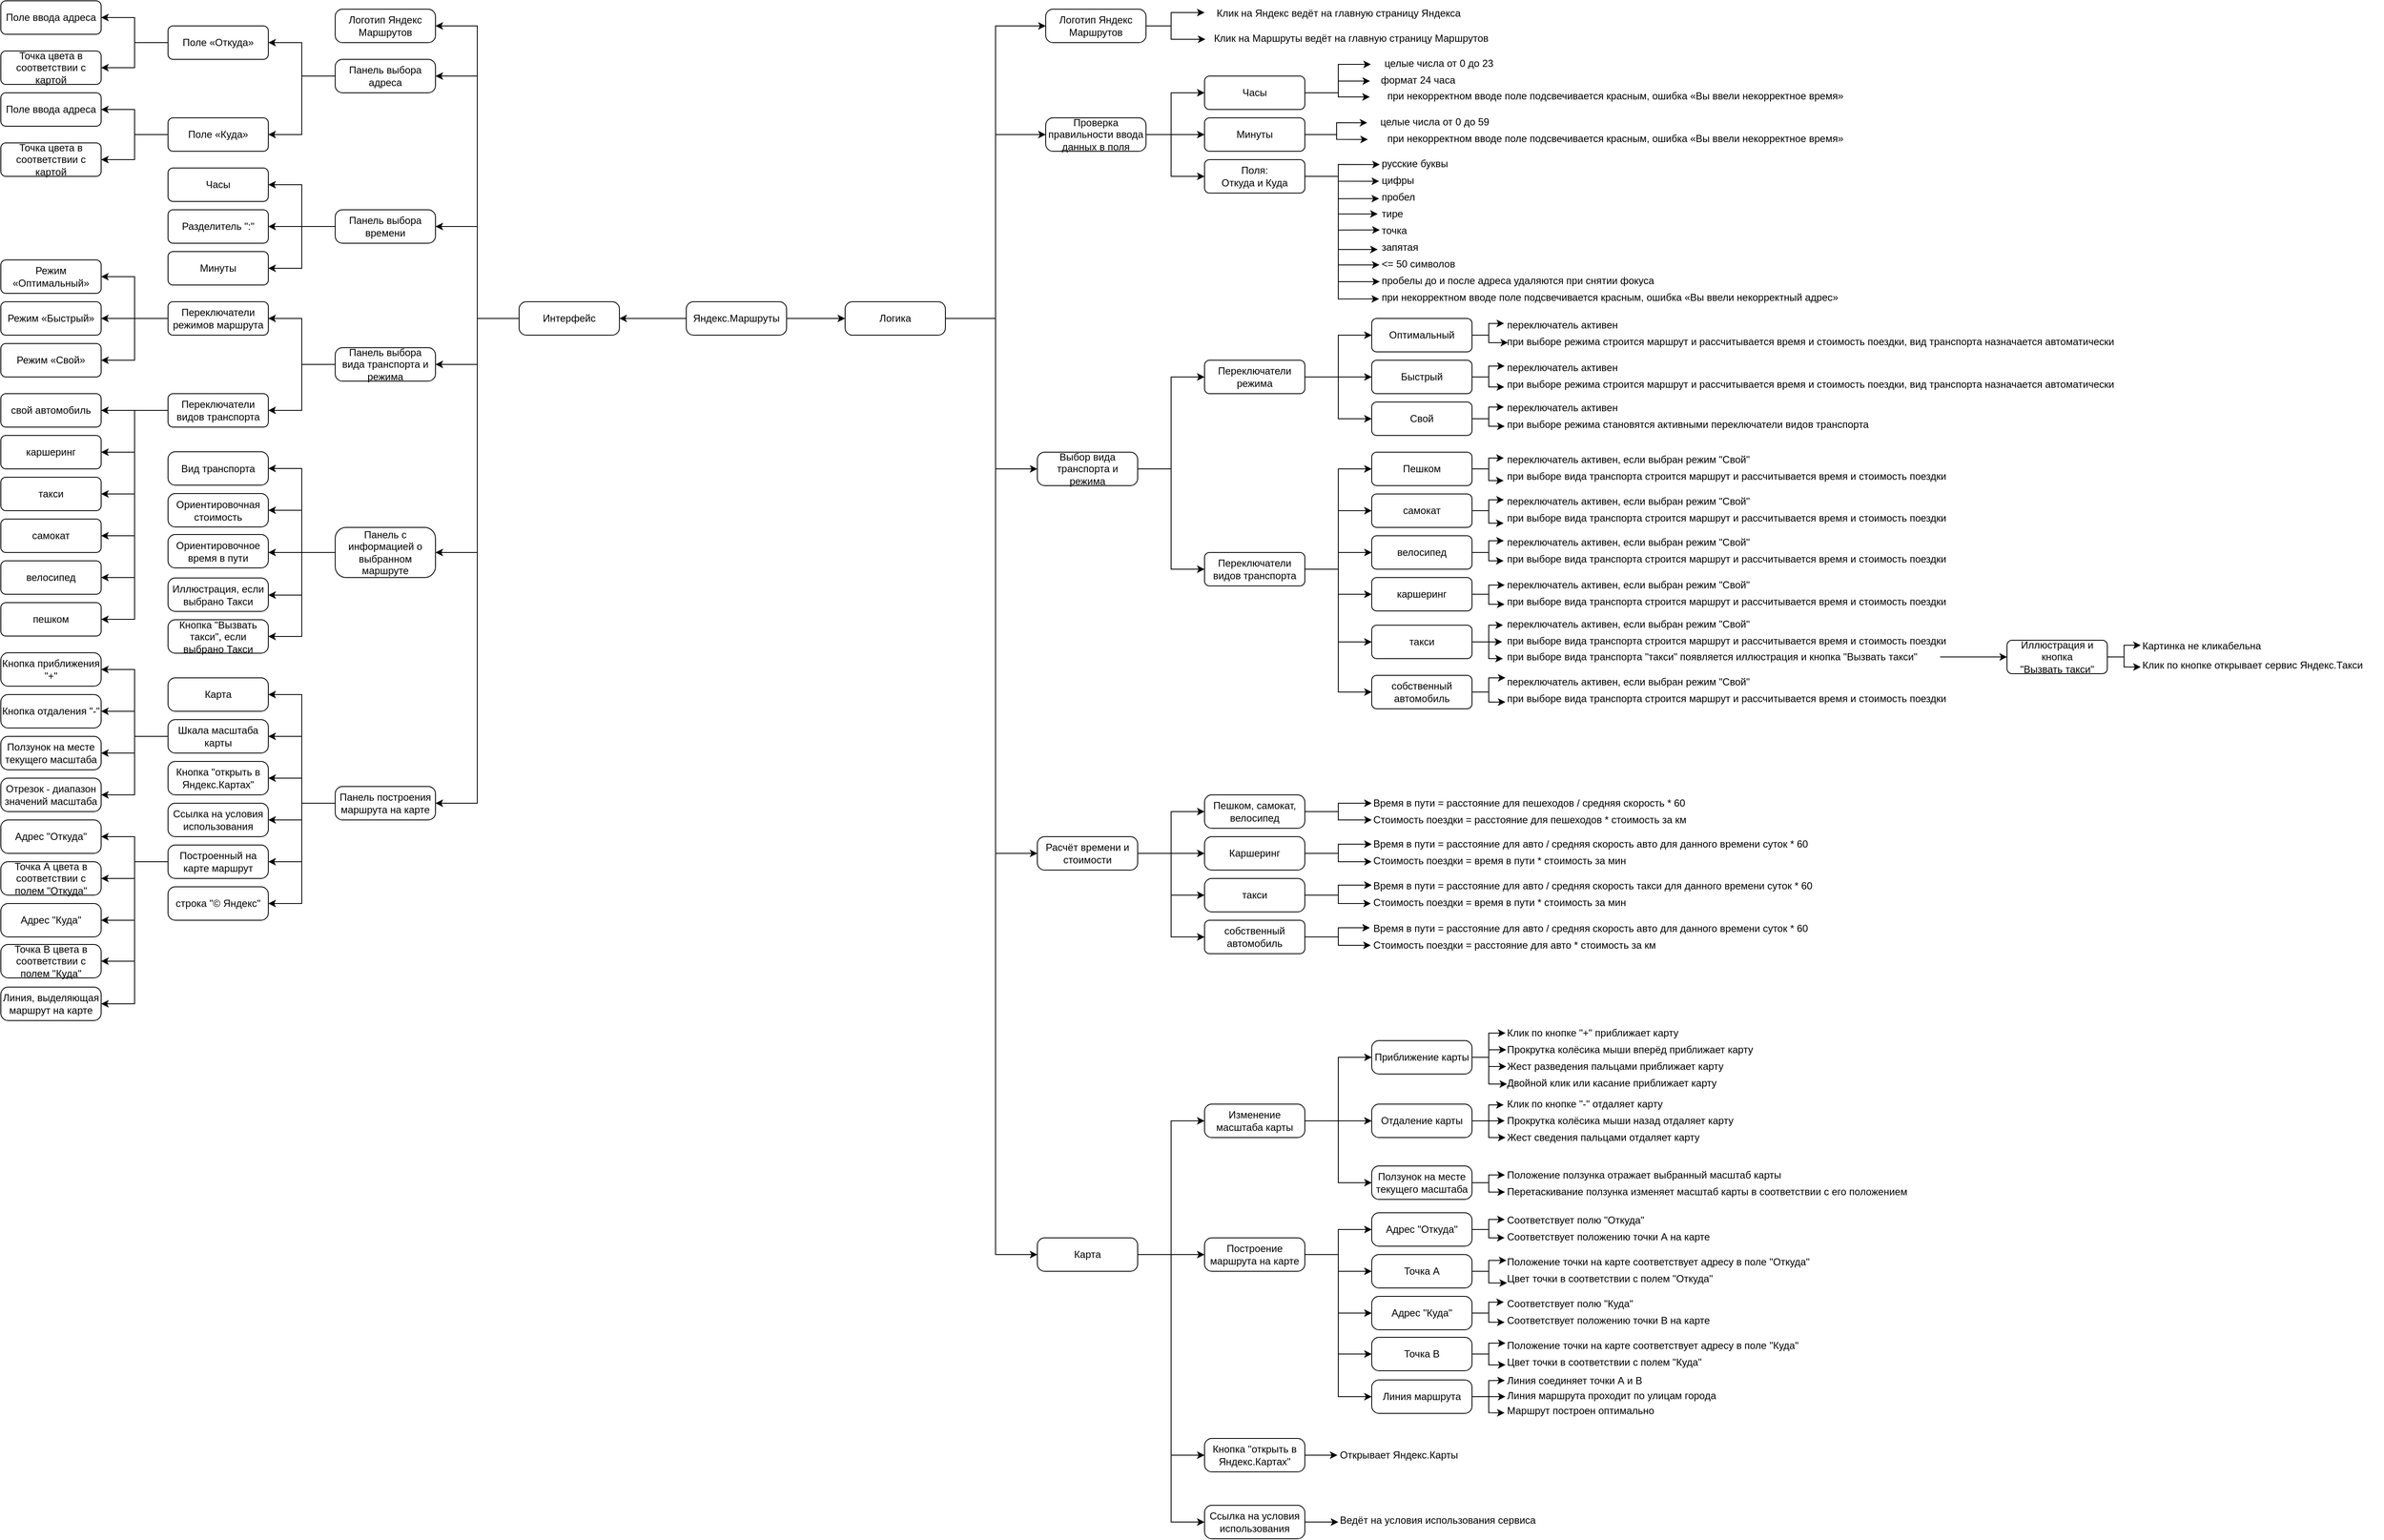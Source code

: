 <mxfile version="20.7.4" type="github">
  <diagram id="mye7cpsdecRdVJIh1ltE" name="Page-1">
    <mxGraphModel dx="2261" dy="746" grid="1" gridSize="10" guides="1" tooltips="1" connect="1" arrows="1" fold="1" page="1" pageScale="1" pageWidth="827" pageHeight="1169" math="0" shadow="0">
      <root>
        <mxCell id="0" />
        <mxCell id="1" parent="0" />
        <mxCell id="GoWqnwifKlF_Yr-xNYbi-38" style="edgeStyle=none;rounded=0;orthogonalLoop=1;jettySize=auto;html=1;exitX=0;exitY=0.5;exitDx=0;exitDy=0;entryX=1;entryY=0.5;entryDx=0;entryDy=0;" parent="1" source="GoWqnwifKlF_Yr-xNYbi-1" target="GoWqnwifKlF_Yr-xNYbi-3" edge="1">
          <mxGeometry relative="1" as="geometry">
            <mxPoint x="270" y="380" as="targetPoint" />
          </mxGeometry>
        </mxCell>
        <mxCell id="qn3d2HcTWaKksIYHcs9O-18" style="edgeStyle=none;rounded=0;orthogonalLoop=1;jettySize=auto;html=1;exitX=1;exitY=0.5;exitDx=0;exitDy=0;" parent="1" source="GoWqnwifKlF_Yr-xNYbi-1" edge="1">
          <mxGeometry relative="1" as="geometry">
            <mxPoint x="530" y="380" as="targetPoint" />
          </mxGeometry>
        </mxCell>
        <mxCell id="GoWqnwifKlF_Yr-xNYbi-1" value="Яндекс.Маршруты" style="rounded=1;whiteSpace=wrap;html=1;arcSize=22;" parent="1" vertex="1">
          <mxGeometry x="340" y="360" width="120" height="40" as="geometry" />
        </mxCell>
        <mxCell id="6fNTjKEqkTFXE6aedPF1-38" style="edgeStyle=orthogonalEdgeStyle;rounded=0;orthogonalLoop=1;jettySize=auto;html=1;exitX=0;exitY=0.5;exitDx=0;exitDy=0;entryX=1;entryY=0.5;entryDx=0;entryDy=0;" parent="1" source="GoWqnwifKlF_Yr-xNYbi-3" target="OxW7yi1mNQBKnJ8u3WXz-2" edge="1">
          <mxGeometry relative="1" as="geometry" />
        </mxCell>
        <mxCell id="6fNTjKEqkTFXE6aedPF1-39" style="edgeStyle=orthogonalEdgeStyle;rounded=0;orthogonalLoop=1;jettySize=auto;html=1;exitX=0;exitY=0.5;exitDx=0;exitDy=0;entryX=1;entryY=0.5;entryDx=0;entryDy=0;" parent="1" source="GoWqnwifKlF_Yr-xNYbi-3" target="GoWqnwifKlF_Yr-xNYbi-43" edge="1">
          <mxGeometry relative="1" as="geometry" />
        </mxCell>
        <mxCell id="6fNTjKEqkTFXE6aedPF1-40" style="edgeStyle=orthogonalEdgeStyle;rounded=0;orthogonalLoop=1;jettySize=auto;html=1;exitX=0;exitY=0.5;exitDx=0;exitDy=0;entryX=1;entryY=0.5;entryDx=0;entryDy=0;" parent="1" source="GoWqnwifKlF_Yr-xNYbi-3" target="GoWqnwifKlF_Yr-xNYbi-45" edge="1">
          <mxGeometry relative="1" as="geometry" />
        </mxCell>
        <mxCell id="6fNTjKEqkTFXE6aedPF1-46" style="edgeStyle=orthogonalEdgeStyle;rounded=0;orthogonalLoop=1;jettySize=auto;html=1;exitX=0;exitY=0.5;exitDx=0;exitDy=0;entryX=1;entryY=0.5;entryDx=0;entryDy=0;" parent="1" source="GoWqnwifKlF_Yr-xNYbi-3" target="6fNTjKEqkTFXE6aedPF1-45" edge="1">
          <mxGeometry relative="1" as="geometry" />
        </mxCell>
        <mxCell id="6fNTjKEqkTFXE6aedPF1-65" style="edgeStyle=orthogonalEdgeStyle;rounded=0;orthogonalLoop=1;jettySize=auto;html=1;exitX=0;exitY=0.5;exitDx=0;exitDy=0;" parent="1" source="GoWqnwifKlF_Yr-xNYbi-3" target="6fNTjKEqkTFXE6aedPF1-64" edge="1">
          <mxGeometry relative="1" as="geometry">
            <Array as="points">
              <mxPoint x="90" y="380" />
              <mxPoint x="90" y="660" />
            </Array>
          </mxGeometry>
        </mxCell>
        <mxCell id="6fNTjKEqkTFXE6aedPF1-77" style="edgeStyle=orthogonalEdgeStyle;rounded=0;orthogonalLoop=1;jettySize=auto;html=1;exitX=0;exitY=0.5;exitDx=0;exitDy=0;" parent="1" source="GoWqnwifKlF_Yr-xNYbi-3" target="6fNTjKEqkTFXE6aedPF1-76" edge="1">
          <mxGeometry relative="1" as="geometry">
            <Array as="points">
              <mxPoint x="90" y="380" />
              <mxPoint x="90" y="960" />
            </Array>
          </mxGeometry>
        </mxCell>
        <mxCell id="GoWqnwifKlF_Yr-xNYbi-3" value="Интерфейс" style="rounded=1;whiteSpace=wrap;html=1;arcSize=22;" parent="1" vertex="1">
          <mxGeometry x="140" y="360" width="120" height="40" as="geometry" />
        </mxCell>
        <mxCell id="oigtg8h2ie4QQOlHJKOF-9" style="edgeStyle=none;rounded=0;orthogonalLoop=1;jettySize=auto;html=1;exitX=1;exitY=0.5;exitDx=0;exitDy=0;entryX=0;entryY=0.5;entryDx=0;entryDy=0;" parent="1" source="GoWqnwifKlF_Yr-xNYbi-4" target="1TeGdCUXOgK4ZyCQS8VF-10" edge="1">
          <mxGeometry relative="1" as="geometry">
            <mxPoint x="960" y="110" as="targetPoint" />
            <Array as="points">
              <mxPoint x="920" y="160" />
              <mxPoint x="920" y="110" />
            </Array>
          </mxGeometry>
        </mxCell>
        <mxCell id="oigtg8h2ie4QQOlHJKOF-10" style="edgeStyle=none;rounded=0;orthogonalLoop=1;jettySize=auto;html=1;exitX=1;exitY=0.5;exitDx=0;exitDy=0;entryX=0;entryY=0.5;entryDx=0;entryDy=0;" parent="1" source="GoWqnwifKlF_Yr-xNYbi-4" target="1TeGdCUXOgK4ZyCQS8VF-11" edge="1">
          <mxGeometry relative="1" as="geometry">
            <mxPoint x="960" y="160" as="targetPoint" />
            <Array as="points">
              <mxPoint x="920" y="160" />
            </Array>
          </mxGeometry>
        </mxCell>
        <mxCell id="1TeGdCUXOgK4ZyCQS8VF-14" style="edgeStyle=orthogonalEdgeStyle;rounded=0;orthogonalLoop=1;jettySize=auto;html=1;exitX=1;exitY=0.5;exitDx=0;exitDy=0;entryX=0;entryY=0.5;entryDx=0;entryDy=0;" parent="1" source="GoWqnwifKlF_Yr-xNYbi-4" target="1TeGdCUXOgK4ZyCQS8VF-12" edge="1">
          <mxGeometry relative="1" as="geometry">
            <Array as="points">
              <mxPoint x="920" y="160" />
              <mxPoint x="920" y="210" />
            </Array>
          </mxGeometry>
        </mxCell>
        <mxCell id="GoWqnwifKlF_Yr-xNYbi-4" value="Проверка правильности ввода данных в поля" style="rounded=1;whiteSpace=wrap;html=1;arcSize=22;" parent="1" vertex="1">
          <mxGeometry x="770" y="140" width="120" height="40" as="geometry" />
        </mxCell>
        <mxCell id="1TeGdCUXOgK4ZyCQS8VF-61" style="edgeStyle=orthogonalEdgeStyle;rounded=0;orthogonalLoop=1;jettySize=auto;html=1;exitX=1;exitY=0.5;exitDx=0;exitDy=0;entryX=0;entryY=0.5;entryDx=0;entryDy=0;" parent="1" source="GoWqnwifKlF_Yr-xNYbi-5" target="1TeGdCUXOgK4ZyCQS8VF-59" edge="1">
          <mxGeometry relative="1" as="geometry" />
        </mxCell>
        <mxCell id="1TeGdCUXOgK4ZyCQS8VF-62" style="edgeStyle=orthogonalEdgeStyle;rounded=0;orthogonalLoop=1;jettySize=auto;html=1;exitX=1;exitY=0.5;exitDx=0;exitDy=0;entryX=0;entryY=0.5;entryDx=0;entryDy=0;" parent="1" source="GoWqnwifKlF_Yr-xNYbi-5" target="1TeGdCUXOgK4ZyCQS8VF-60" edge="1">
          <mxGeometry relative="1" as="geometry" />
        </mxCell>
        <mxCell id="GoWqnwifKlF_Yr-xNYbi-5" value="Выбор вида транспорта и режима" style="rounded=1;whiteSpace=wrap;html=1;arcSize=22;" parent="1" vertex="1">
          <mxGeometry x="760" y="540" width="120" height="40" as="geometry" />
        </mxCell>
        <mxCell id="6fNTjKEqkTFXE6aedPF1-61" style="edgeStyle=orthogonalEdgeStyle;rounded=0;orthogonalLoop=1;jettySize=auto;html=1;exitX=0;exitY=0.5;exitDx=0;exitDy=0;entryX=1;entryY=0.5;entryDx=0;entryDy=0;" parent="1" source="GoWqnwifKlF_Yr-xNYbi-43" target="6fNTjKEqkTFXE6aedPF1-3" edge="1">
          <mxGeometry relative="1" as="geometry" />
        </mxCell>
        <mxCell id="6fNTjKEqkTFXE6aedPF1-62" style="edgeStyle=orthogonalEdgeStyle;rounded=0;orthogonalLoop=1;jettySize=auto;html=1;exitX=0;exitY=0.5;exitDx=0;exitDy=0;entryX=1;entryY=0.5;entryDx=0;entryDy=0;" parent="1" source="GoWqnwifKlF_Yr-xNYbi-43" target="6fNTjKEqkTFXE6aedPF1-5" edge="1">
          <mxGeometry relative="1" as="geometry" />
        </mxCell>
        <mxCell id="6fNTjKEqkTFXE6aedPF1-63" style="edgeStyle=orthogonalEdgeStyle;rounded=0;orthogonalLoop=1;jettySize=auto;html=1;exitX=0;exitY=0.5;exitDx=0;exitDy=0;entryX=1;entryY=0.5;entryDx=0;entryDy=0;" parent="1" source="GoWqnwifKlF_Yr-xNYbi-43" target="6fNTjKEqkTFXE6aedPF1-4" edge="1">
          <mxGeometry relative="1" as="geometry" />
        </mxCell>
        <mxCell id="GoWqnwifKlF_Yr-xNYbi-43" value="Панель выбора времени" style="rounded=1;whiteSpace=wrap;html=1;arcSize=22;" parent="1" vertex="1">
          <mxGeometry x="-80" y="250" width="120" height="40" as="geometry" />
        </mxCell>
        <mxCell id="6fNTjKEqkTFXE6aedPF1-58" style="edgeStyle=orthogonalEdgeStyle;rounded=0;orthogonalLoop=1;jettySize=auto;html=1;exitX=0;exitY=0.5;exitDx=0;exitDy=0;entryX=1;entryY=0.5;entryDx=0;entryDy=0;" parent="1" source="GoWqnwifKlF_Yr-xNYbi-45" target="6fNTjKEqkTFXE6aedPF1-1" edge="1">
          <mxGeometry relative="1" as="geometry" />
        </mxCell>
        <mxCell id="6fNTjKEqkTFXE6aedPF1-59" style="edgeStyle=orthogonalEdgeStyle;rounded=0;orthogonalLoop=1;jettySize=auto;html=1;exitX=0;exitY=0.5;exitDx=0;exitDy=0;entryX=1;entryY=0.5;entryDx=0;entryDy=0;" parent="1" source="GoWqnwifKlF_Yr-xNYbi-45" target="6fNTjKEqkTFXE6aedPF1-2" edge="1">
          <mxGeometry relative="1" as="geometry" />
        </mxCell>
        <mxCell id="GoWqnwifKlF_Yr-xNYbi-45" value="Панель выбора адреса" style="rounded=1;whiteSpace=wrap;html=1;arcSize=22;" parent="1" vertex="1">
          <mxGeometry x="-80" y="70" width="120" height="40" as="geometry" />
        </mxCell>
        <mxCell id="qn3d2HcTWaKksIYHcs9O-7" style="edgeStyle=none;rounded=0;orthogonalLoop=1;jettySize=auto;html=1;exitX=1;exitY=0.5;exitDx=0;exitDy=0;entryX=0;entryY=0.5;entryDx=0;entryDy=0;" parent="1" source="qn3d2HcTWaKksIYHcs9O-5" target="GoWqnwifKlF_Yr-xNYbi-5" edge="1">
          <mxGeometry relative="1" as="geometry">
            <Array as="points">
              <mxPoint x="710" y="380" />
              <mxPoint x="710" y="560" />
            </Array>
          </mxGeometry>
        </mxCell>
        <mxCell id="qn3d2HcTWaKksIYHcs9O-15" style="edgeStyle=none;rounded=0;orthogonalLoop=1;jettySize=auto;html=1;exitX=1;exitY=0.5;exitDx=0;exitDy=0;entryX=0;entryY=0.5;entryDx=0;entryDy=0;" parent="1" source="qn3d2HcTWaKksIYHcs9O-5" target="qn3d2HcTWaKksIYHcs9O-14" edge="1">
          <mxGeometry relative="1" as="geometry">
            <mxPoint x="760" y="380" as="targetPoint" />
            <Array as="points">
              <mxPoint x="710" y="380" />
              <mxPoint x="710" y="1020" />
            </Array>
          </mxGeometry>
        </mxCell>
        <mxCell id="OxW7yi1mNQBKnJ8u3WXz-6" style="edgeStyle=none;rounded=0;orthogonalLoop=1;jettySize=auto;html=1;exitX=1;exitY=0.5;exitDx=0;exitDy=0;entryX=0;entryY=0.5;entryDx=0;entryDy=0;" parent="1" source="qn3d2HcTWaKksIYHcs9O-5" target="GoWqnwifKlF_Yr-xNYbi-4" edge="1">
          <mxGeometry relative="1" as="geometry">
            <mxPoint x="770" y="500" as="targetPoint" />
            <Array as="points">
              <mxPoint x="710" y="380" />
              <mxPoint x="710" y="160" />
            </Array>
          </mxGeometry>
        </mxCell>
        <mxCell id="OxW7yi1mNQBKnJ8u3WXz-7" style="edgeStyle=none;rounded=0;orthogonalLoop=1;jettySize=auto;html=1;exitX=1;exitY=0.5;exitDx=0;exitDy=0;entryX=0;entryY=0.5;entryDx=0;entryDy=0;" parent="1" source="qn3d2HcTWaKksIYHcs9O-5" target="t0klWny1QTj11VJ2f9qx-98" edge="1">
          <mxGeometry relative="1" as="geometry">
            <mxPoint x="760" y="1220" as="targetPoint" />
            <Array as="points">
              <mxPoint x="710" y="380" />
              <mxPoint x="710" y="1500" />
            </Array>
          </mxGeometry>
        </mxCell>
        <mxCell id="1TeGdCUXOgK4ZyCQS8VF-2" style="edgeStyle=orthogonalEdgeStyle;rounded=0;orthogonalLoop=1;jettySize=auto;html=1;exitX=1;exitY=0.5;exitDx=0;exitDy=0;entryX=0;entryY=0.5;entryDx=0;entryDy=0;" parent="1" source="qn3d2HcTWaKksIYHcs9O-5" target="1TeGdCUXOgK4ZyCQS8VF-1" edge="1">
          <mxGeometry relative="1" as="geometry" />
        </mxCell>
        <mxCell id="qn3d2HcTWaKksIYHcs9O-5" value="Логика" style="rounded=1;whiteSpace=wrap;html=1;arcSize=22;" parent="1" vertex="1">
          <mxGeometry x="530" y="360" width="120" height="40" as="geometry" />
        </mxCell>
        <mxCell id="oigtg8h2ie4QQOlHJKOF-13" style="edgeStyle=none;rounded=0;orthogonalLoop=1;jettySize=auto;html=1;exitX=1;exitY=0.5;exitDx=0;exitDy=0;entryX=0;entryY=0.5;entryDx=0;entryDy=0;" parent="1" source="qn3d2HcTWaKksIYHcs9O-14" target="t0klWny1QTj11VJ2f9qx-64" edge="1">
          <mxGeometry relative="1" as="geometry">
            <mxPoint x="960" y="1020" as="targetPoint" />
          </mxGeometry>
        </mxCell>
        <mxCell id="t0klWny1QTj11VJ2f9qx-69" style="edgeStyle=orthogonalEdgeStyle;rounded=0;orthogonalLoop=1;jettySize=auto;html=1;exitX=1;exitY=0.5;exitDx=0;exitDy=0;entryX=0;entryY=0.5;entryDx=0;entryDy=0;" parent="1" source="qn3d2HcTWaKksIYHcs9O-14" target="t0klWny1QTj11VJ2f9qx-63" edge="1">
          <mxGeometry relative="1" as="geometry" />
        </mxCell>
        <mxCell id="t0klWny1QTj11VJ2f9qx-70" style="edgeStyle=orthogonalEdgeStyle;rounded=0;orthogonalLoop=1;jettySize=auto;html=1;exitX=1;exitY=0.5;exitDx=0;exitDy=0;entryX=0;entryY=0.5;entryDx=0;entryDy=0;" parent="1" source="qn3d2HcTWaKksIYHcs9O-14" target="t0klWny1QTj11VJ2f9qx-68" edge="1">
          <mxGeometry relative="1" as="geometry" />
        </mxCell>
        <mxCell id="t0klWny1QTj11VJ2f9qx-81" style="edgeStyle=orthogonalEdgeStyle;rounded=0;orthogonalLoop=1;jettySize=auto;html=1;exitX=1;exitY=0.5;exitDx=0;exitDy=0;entryX=0;entryY=0.5;entryDx=0;entryDy=0;" parent="1" source="qn3d2HcTWaKksIYHcs9O-14" target="t0klWny1QTj11VJ2f9qx-80" edge="1">
          <mxGeometry relative="1" as="geometry" />
        </mxCell>
        <mxCell id="qn3d2HcTWaKksIYHcs9O-14" value="Расчёт времени и стоимости" style="rounded=1;whiteSpace=wrap;html=1;arcSize=22;" parent="1" vertex="1">
          <mxGeometry x="760" y="1000" width="120" height="40" as="geometry" />
        </mxCell>
        <mxCell id="6fNTjKEqkTFXE6aedPF1-36" style="edgeStyle=orthogonalEdgeStyle;rounded=0;orthogonalLoop=1;jettySize=auto;html=1;exitX=0;exitY=0.5;exitDx=0;exitDy=0;entryX=1;entryY=0.5;entryDx=0;entryDy=0;" parent="1" source="OxW7yi1mNQBKnJ8u3WXz-2" target="6fNTjKEqkTFXE6aedPF1-12" edge="1">
          <mxGeometry relative="1" as="geometry" />
        </mxCell>
        <mxCell id="6fNTjKEqkTFXE6aedPF1-37" style="edgeStyle=orthogonalEdgeStyle;rounded=0;orthogonalLoop=1;jettySize=auto;html=1;exitX=0;exitY=0.5;exitDx=0;exitDy=0;entryX=1;entryY=0.5;entryDx=0;entryDy=0;" parent="1" source="OxW7yi1mNQBKnJ8u3WXz-2" target="6fNTjKEqkTFXE6aedPF1-9" edge="1">
          <mxGeometry relative="1" as="geometry" />
        </mxCell>
        <mxCell id="OxW7yi1mNQBKnJ8u3WXz-2" value="Панель выбора&lt;br&gt;вида транспорта и режима" style="rounded=1;whiteSpace=wrap;html=1;arcSize=22;" parent="1" vertex="1">
          <mxGeometry x="-80" y="415" width="120" height="40" as="geometry" />
        </mxCell>
        <mxCell id="6fNTjKEqkTFXE6aedPF1-48" style="edgeStyle=orthogonalEdgeStyle;rounded=0;orthogonalLoop=1;jettySize=auto;html=1;exitX=0;exitY=0.5;exitDx=0;exitDy=0;" parent="1" source="6fNTjKEqkTFXE6aedPF1-1" target="6fNTjKEqkTFXE6aedPF1-47" edge="1">
          <mxGeometry relative="1" as="geometry" />
        </mxCell>
        <mxCell id="6fNTjKEqkTFXE6aedPF1-53" style="edgeStyle=orthogonalEdgeStyle;rounded=0;orthogonalLoop=1;jettySize=auto;html=1;exitX=0;exitY=0.5;exitDx=0;exitDy=0;" parent="1" source="6fNTjKEqkTFXE6aedPF1-1" target="6fNTjKEqkTFXE6aedPF1-52" edge="1">
          <mxGeometry relative="1" as="geometry" />
        </mxCell>
        <mxCell id="6fNTjKEqkTFXE6aedPF1-1" value="Поле «Откуда»" style="rounded=1;whiteSpace=wrap;html=1;" parent="1" vertex="1">
          <mxGeometry x="-280" y="30" width="120" height="40" as="geometry" />
        </mxCell>
        <mxCell id="6fNTjKEqkTFXE6aedPF1-55" style="edgeStyle=orthogonalEdgeStyle;rounded=0;orthogonalLoop=1;jettySize=auto;html=1;exitX=0;exitY=0.5;exitDx=0;exitDy=0;" parent="1" source="6fNTjKEqkTFXE6aedPF1-2" target="6fNTjKEqkTFXE6aedPF1-54" edge="1">
          <mxGeometry relative="1" as="geometry" />
        </mxCell>
        <mxCell id="6fNTjKEqkTFXE6aedPF1-57" style="edgeStyle=orthogonalEdgeStyle;rounded=0;orthogonalLoop=1;jettySize=auto;html=1;exitX=0;exitY=0.5;exitDx=0;exitDy=0;" parent="1" source="6fNTjKEqkTFXE6aedPF1-2" target="6fNTjKEqkTFXE6aedPF1-56" edge="1">
          <mxGeometry relative="1" as="geometry" />
        </mxCell>
        <mxCell id="6fNTjKEqkTFXE6aedPF1-2" value="Поле «Куда»" style="rounded=1;whiteSpace=wrap;html=1;" parent="1" vertex="1">
          <mxGeometry x="-280" y="140" width="120" height="40" as="geometry" />
        </mxCell>
        <mxCell id="6fNTjKEqkTFXE6aedPF1-3" value="Часы" style="rounded=1;whiteSpace=wrap;html=1;" parent="1" vertex="1">
          <mxGeometry x="-280" y="200" width="120" height="40" as="geometry" />
        </mxCell>
        <mxCell id="6fNTjKEqkTFXE6aedPF1-4" value="Минуты" style="rounded=1;whiteSpace=wrap;html=1;" parent="1" vertex="1">
          <mxGeometry x="-280" y="300" width="120" height="40" as="geometry" />
        </mxCell>
        <mxCell id="6fNTjKEqkTFXE6aedPF1-5" value="Разделитель &quot;:&quot;" style="rounded=1;whiteSpace=wrap;html=1;" parent="1" vertex="1">
          <mxGeometry x="-280" y="250" width="120" height="40" as="geometry" />
        </mxCell>
        <mxCell id="6fNTjKEqkTFXE6aedPF1-6" value="Режим «Оптимальный»" style="rounded=1;whiteSpace=wrap;html=1;" parent="1" vertex="1">
          <mxGeometry x="-480" y="310" width="120" height="40" as="geometry" />
        </mxCell>
        <mxCell id="6fNTjKEqkTFXE6aedPF1-7" value="Режим «Быстрый»" style="rounded=1;whiteSpace=wrap;html=1;" parent="1" vertex="1">
          <mxGeometry x="-480" y="360" width="120" height="40" as="geometry" />
        </mxCell>
        <mxCell id="6fNTjKEqkTFXE6aedPF1-8" value="Режим «Свой»" style="rounded=1;whiteSpace=wrap;html=1;" parent="1" vertex="1">
          <mxGeometry x="-480" y="410" width="120" height="40" as="geometry" />
        </mxCell>
        <mxCell id="6fNTjKEqkTFXE6aedPF1-26" style="edgeStyle=orthogonalEdgeStyle;rounded=0;orthogonalLoop=1;jettySize=auto;html=1;exitX=0;exitY=0.5;exitDx=0;exitDy=0;entryX=1;entryY=0.5;entryDx=0;entryDy=0;" parent="1" source="6fNTjKEqkTFXE6aedPF1-9" target="6fNTjKEqkTFXE6aedPF1-20" edge="1">
          <mxGeometry relative="1" as="geometry" />
        </mxCell>
        <mxCell id="6fNTjKEqkTFXE6aedPF1-27" style="edgeStyle=orthogonalEdgeStyle;rounded=0;orthogonalLoop=1;jettySize=auto;html=1;exitX=0;exitY=0.5;exitDx=0;exitDy=0;entryX=1;entryY=0.5;entryDx=0;entryDy=0;" parent="1" source="6fNTjKEqkTFXE6aedPF1-9" target="6fNTjKEqkTFXE6aedPF1-21" edge="1">
          <mxGeometry relative="1" as="geometry" />
        </mxCell>
        <mxCell id="6fNTjKEqkTFXE6aedPF1-28" style="edgeStyle=orthogonalEdgeStyle;rounded=0;orthogonalLoop=1;jettySize=auto;html=1;exitX=0;exitY=0.5;exitDx=0;exitDy=0;entryX=1;entryY=0.5;entryDx=0;entryDy=0;" parent="1" source="6fNTjKEqkTFXE6aedPF1-9" target="6fNTjKEqkTFXE6aedPF1-22" edge="1">
          <mxGeometry relative="1" as="geometry" />
        </mxCell>
        <mxCell id="6fNTjKEqkTFXE6aedPF1-29" style="edgeStyle=orthogonalEdgeStyle;rounded=0;orthogonalLoop=1;jettySize=auto;html=1;exitX=0;exitY=0.5;exitDx=0;exitDy=0;entryX=1;entryY=0.5;entryDx=0;entryDy=0;" parent="1" source="6fNTjKEqkTFXE6aedPF1-9" target="6fNTjKEqkTFXE6aedPF1-23" edge="1">
          <mxGeometry relative="1" as="geometry" />
        </mxCell>
        <mxCell id="6fNTjKEqkTFXE6aedPF1-30" style="edgeStyle=orthogonalEdgeStyle;rounded=0;orthogonalLoop=1;jettySize=auto;html=1;exitX=0;exitY=0.5;exitDx=0;exitDy=0;entryX=1;entryY=0.5;entryDx=0;entryDy=0;" parent="1" source="6fNTjKEqkTFXE6aedPF1-9" target="6fNTjKEqkTFXE6aedPF1-24" edge="1">
          <mxGeometry relative="1" as="geometry" />
        </mxCell>
        <mxCell id="6fNTjKEqkTFXE6aedPF1-31" style="edgeStyle=orthogonalEdgeStyle;rounded=0;orthogonalLoop=1;jettySize=auto;html=1;exitX=0;exitY=0.5;exitDx=0;exitDy=0;entryX=1;entryY=0.5;entryDx=0;entryDy=0;" parent="1" source="6fNTjKEqkTFXE6aedPF1-9" target="6fNTjKEqkTFXE6aedPF1-25" edge="1">
          <mxGeometry relative="1" as="geometry" />
        </mxCell>
        <mxCell id="6fNTjKEqkTFXE6aedPF1-9" value="Переключатели видов транспорта" style="rounded=1;whiteSpace=wrap;html=1;" parent="1" vertex="1">
          <mxGeometry x="-280" y="470" width="120" height="40" as="geometry" />
        </mxCell>
        <mxCell id="6fNTjKEqkTFXE6aedPF1-17" style="edgeStyle=orthogonalEdgeStyle;rounded=0;orthogonalLoop=1;jettySize=auto;html=1;exitX=0;exitY=0.5;exitDx=0;exitDy=0;entryX=1;entryY=0.5;entryDx=0;entryDy=0;" parent="1" source="6fNTjKEqkTFXE6aedPF1-12" target="6fNTjKEqkTFXE6aedPF1-7" edge="1">
          <mxGeometry relative="1" as="geometry" />
        </mxCell>
        <mxCell id="6fNTjKEqkTFXE6aedPF1-18" style="edgeStyle=orthogonalEdgeStyle;rounded=0;orthogonalLoop=1;jettySize=auto;html=1;exitX=0;exitY=0.5;exitDx=0;exitDy=0;entryX=1;entryY=0.5;entryDx=0;entryDy=0;" parent="1" source="6fNTjKEqkTFXE6aedPF1-12" target="6fNTjKEqkTFXE6aedPF1-6" edge="1">
          <mxGeometry relative="1" as="geometry" />
        </mxCell>
        <mxCell id="6fNTjKEqkTFXE6aedPF1-19" style="edgeStyle=orthogonalEdgeStyle;rounded=0;orthogonalLoop=1;jettySize=auto;html=1;exitX=0;exitY=0.5;exitDx=0;exitDy=0;entryX=1;entryY=0.5;entryDx=0;entryDy=0;" parent="1" source="6fNTjKEqkTFXE6aedPF1-12" target="6fNTjKEqkTFXE6aedPF1-8" edge="1">
          <mxGeometry relative="1" as="geometry" />
        </mxCell>
        <mxCell id="6fNTjKEqkTFXE6aedPF1-12" value="Переключатели режимов маршрута" style="rounded=1;whiteSpace=wrap;html=1;" parent="1" vertex="1">
          <mxGeometry x="-280" y="360" width="120" height="40" as="geometry" />
        </mxCell>
        <mxCell id="6fNTjKEqkTFXE6aedPF1-20" value="свой автомобиль" style="rounded=1;whiteSpace=wrap;html=1;" parent="1" vertex="1">
          <mxGeometry x="-480" y="470" width="120" height="40" as="geometry" />
        </mxCell>
        <mxCell id="6fNTjKEqkTFXE6aedPF1-21" value="каршеринг" style="rounded=1;whiteSpace=wrap;html=1;" parent="1" vertex="1">
          <mxGeometry x="-480" y="520" width="120" height="40" as="geometry" />
        </mxCell>
        <mxCell id="6fNTjKEqkTFXE6aedPF1-22" value="такси" style="rounded=1;whiteSpace=wrap;html=1;" parent="1" vertex="1">
          <mxGeometry x="-480" y="570" width="120" height="40" as="geometry" />
        </mxCell>
        <mxCell id="6fNTjKEqkTFXE6aedPF1-23" value="самокат" style="rounded=1;whiteSpace=wrap;html=1;" parent="1" vertex="1">
          <mxGeometry x="-480" y="620" width="120" height="40" as="geometry" />
        </mxCell>
        <mxCell id="6fNTjKEqkTFXE6aedPF1-24" value="велосипед" style="rounded=1;whiteSpace=wrap;html=1;" parent="1" vertex="1">
          <mxGeometry x="-480" y="670" width="120" height="40" as="geometry" />
        </mxCell>
        <mxCell id="6fNTjKEqkTFXE6aedPF1-25" value="пешком" style="rounded=1;whiteSpace=wrap;html=1;" parent="1" vertex="1">
          <mxGeometry x="-480" y="720" width="120" height="40" as="geometry" />
        </mxCell>
        <mxCell id="6fNTjKEqkTFXE6aedPF1-45" value="Логотип Яндекс Маршрутов" style="rounded=1;whiteSpace=wrap;html=1;arcSize=22;" parent="1" vertex="1">
          <mxGeometry x="-80" y="10" width="120" height="40" as="geometry" />
        </mxCell>
        <mxCell id="6fNTjKEqkTFXE6aedPF1-47" value="Поле ввода адреса" style="rounded=1;whiteSpace=wrap;html=1;" parent="1" vertex="1">
          <mxGeometry x="-480" width="120" height="40" as="geometry" />
        </mxCell>
        <mxCell id="6fNTjKEqkTFXE6aedPF1-51" value="" style="edgeStyle=orthogonalEdgeStyle;rounded=0;orthogonalLoop=1;jettySize=auto;html=1;exitX=0;exitY=0.5;exitDx=0;exitDy=0;endArrow=none;" parent="1" source="6fNTjKEqkTFXE6aedPF1-1" target="6fNTjKEqkTFXE6aedPF1-47" edge="1">
          <mxGeometry relative="1" as="geometry">
            <mxPoint x="-280" y="30" as="sourcePoint" />
            <mxPoint x="-420" y="190" as="targetPoint" />
          </mxGeometry>
        </mxCell>
        <mxCell id="6fNTjKEqkTFXE6aedPF1-52" value="Точка цвета в соответствии с картой" style="rounded=1;whiteSpace=wrap;html=1;" parent="1" vertex="1">
          <mxGeometry x="-480" y="60" width="120" height="40" as="geometry" />
        </mxCell>
        <mxCell id="6fNTjKEqkTFXE6aedPF1-54" value="Поле ввода адреса" style="rounded=1;whiteSpace=wrap;html=1;" parent="1" vertex="1">
          <mxGeometry x="-480" y="110" width="120" height="40" as="geometry" />
        </mxCell>
        <mxCell id="6fNTjKEqkTFXE6aedPF1-56" value="Точка цвета в соответствии с картой" style="rounded=1;whiteSpace=wrap;html=1;" parent="1" vertex="1">
          <mxGeometry x="-480" y="170" width="120" height="40" as="geometry" />
        </mxCell>
        <mxCell id="6fNTjKEqkTFXE6aedPF1-69" style="edgeStyle=orthogonalEdgeStyle;rounded=0;orthogonalLoop=1;jettySize=auto;html=1;exitX=0;exitY=0.5;exitDx=0;exitDy=0;entryX=1;entryY=0.5;entryDx=0;entryDy=0;" parent="1" source="6fNTjKEqkTFXE6aedPF1-64" target="6fNTjKEqkTFXE6aedPF1-68" edge="1">
          <mxGeometry relative="1" as="geometry">
            <Array as="points">
              <mxPoint x="-120" y="660" />
              <mxPoint x="-120" y="560" />
            </Array>
          </mxGeometry>
        </mxCell>
        <mxCell id="6fNTjKEqkTFXE6aedPF1-71" style="edgeStyle=orthogonalEdgeStyle;rounded=0;orthogonalLoop=1;jettySize=auto;html=1;exitX=0;exitY=0.5;exitDx=0;exitDy=0;entryX=1;entryY=0.5;entryDx=0;entryDy=0;" parent="1" source="6fNTjKEqkTFXE6aedPF1-64" target="6fNTjKEqkTFXE6aedPF1-70" edge="1">
          <mxGeometry relative="1" as="geometry" />
        </mxCell>
        <mxCell id="6fNTjKEqkTFXE6aedPF1-73" style="edgeStyle=orthogonalEdgeStyle;rounded=0;orthogonalLoop=1;jettySize=auto;html=1;exitX=0;exitY=0.5;exitDx=0;exitDy=0;" parent="1" source="6fNTjKEqkTFXE6aedPF1-64" target="6fNTjKEqkTFXE6aedPF1-72" edge="1">
          <mxGeometry relative="1" as="geometry">
            <Array as="points">
              <mxPoint x="-130" y="660" />
              <mxPoint x="-130" y="660" />
            </Array>
          </mxGeometry>
        </mxCell>
        <mxCell id="6fNTjKEqkTFXE6aedPF1-75" style="edgeStyle=orthogonalEdgeStyle;rounded=0;orthogonalLoop=1;jettySize=auto;html=1;exitX=0;exitY=0.5;exitDx=0;exitDy=0;" parent="1" source="6fNTjKEqkTFXE6aedPF1-64" target="6fNTjKEqkTFXE6aedPF1-74" edge="1">
          <mxGeometry relative="1" as="geometry">
            <Array as="points">
              <mxPoint x="-120" y="660" />
              <mxPoint x="-120" y="711" />
            </Array>
          </mxGeometry>
        </mxCell>
        <mxCell id="sk6S36ge8cnd8ADuNsX0-4" style="edgeStyle=orthogonalEdgeStyle;rounded=0;orthogonalLoop=1;jettySize=auto;html=1;exitX=0;exitY=0.5;exitDx=0;exitDy=0;entryX=1;entryY=0.5;entryDx=0;entryDy=0;" edge="1" parent="1" source="6fNTjKEqkTFXE6aedPF1-64" target="sk6S36ge8cnd8ADuNsX0-3">
          <mxGeometry relative="1" as="geometry" />
        </mxCell>
        <mxCell id="6fNTjKEqkTFXE6aedPF1-64" value="Панель с информацией о выбранном маршруте" style="rounded=1;whiteSpace=wrap;html=1;arcSize=22;" parent="1" vertex="1">
          <mxGeometry x="-80" y="630" width="120" height="60" as="geometry" />
        </mxCell>
        <mxCell id="6fNTjKEqkTFXE6aedPF1-68" value="Вид транспорта" style="rounded=1;whiteSpace=wrap;html=1;arcSize=22;" parent="1" vertex="1">
          <mxGeometry x="-280" y="539.5" width="120" height="40" as="geometry" />
        </mxCell>
        <mxCell id="6fNTjKEqkTFXE6aedPF1-70" value="Ориентировочная стоимость" style="rounded=1;whiteSpace=wrap;html=1;arcSize=22;" parent="1" vertex="1">
          <mxGeometry x="-280" y="589.5" width="120" height="40" as="geometry" />
        </mxCell>
        <mxCell id="6fNTjKEqkTFXE6aedPF1-72" value="Ориентировочное время в пути" style="rounded=1;whiteSpace=wrap;html=1;arcSize=22;" parent="1" vertex="1">
          <mxGeometry x="-280" y="638.5" width="120" height="40" as="geometry" />
        </mxCell>
        <mxCell id="6fNTjKEqkTFXE6aedPF1-74" value="Иллюстрация, если выбрано Такси" style="rounded=1;whiteSpace=wrap;html=1;arcSize=22;" parent="1" vertex="1">
          <mxGeometry x="-280" y="690.5" width="120" height="40" as="geometry" />
        </mxCell>
        <mxCell id="6fNTjKEqkTFXE6aedPF1-79" style="edgeStyle=orthogonalEdgeStyle;rounded=0;orthogonalLoop=1;jettySize=auto;html=1;exitX=0;exitY=0.5;exitDx=0;exitDy=0;" parent="1" source="6fNTjKEqkTFXE6aedPF1-76" target="6fNTjKEqkTFXE6aedPF1-78" edge="1">
          <mxGeometry relative="1" as="geometry">
            <Array as="points">
              <mxPoint x="-120" y="960" />
              <mxPoint x="-120" y="830" />
            </Array>
          </mxGeometry>
        </mxCell>
        <mxCell id="6fNTjKEqkTFXE6aedPF1-81" style="edgeStyle=orthogonalEdgeStyle;rounded=0;orthogonalLoop=1;jettySize=auto;html=1;exitX=0;exitY=0.5;exitDx=0;exitDy=0;" parent="1" source="6fNTjKEqkTFXE6aedPF1-76" target="6fNTjKEqkTFXE6aedPF1-80" edge="1">
          <mxGeometry relative="1" as="geometry">
            <Array as="points">
              <mxPoint x="-120" y="960" />
              <mxPoint x="-120" y="880" />
            </Array>
          </mxGeometry>
        </mxCell>
        <mxCell id="6fNTjKEqkTFXE6aedPF1-91" style="edgeStyle=orthogonalEdgeStyle;rounded=0;orthogonalLoop=1;jettySize=auto;html=1;exitX=0;exitY=0.5;exitDx=0;exitDy=0;" parent="1" source="6fNTjKEqkTFXE6aedPF1-76" target="6fNTjKEqkTFXE6aedPF1-90" edge="1">
          <mxGeometry relative="1" as="geometry">
            <Array as="points">
              <mxPoint x="-120" y="960" />
              <mxPoint x="-120" y="930" />
            </Array>
          </mxGeometry>
        </mxCell>
        <mxCell id="6fNTjKEqkTFXE6aedPF1-93" style="edgeStyle=orthogonalEdgeStyle;rounded=0;orthogonalLoop=1;jettySize=auto;html=1;exitX=0;exitY=0.5;exitDx=0;exitDy=0;" parent="1" source="6fNTjKEqkTFXE6aedPF1-76" target="6fNTjKEqkTFXE6aedPF1-92" edge="1">
          <mxGeometry relative="1" as="geometry" />
        </mxCell>
        <mxCell id="6fNTjKEqkTFXE6aedPF1-95" style="edgeStyle=orthogonalEdgeStyle;rounded=0;orthogonalLoop=1;jettySize=auto;html=1;exitX=0;exitY=0.5;exitDx=0;exitDy=0;" parent="1" source="6fNTjKEqkTFXE6aedPF1-76" target="6fNTjKEqkTFXE6aedPF1-94" edge="1">
          <mxGeometry relative="1" as="geometry">
            <Array as="points">
              <mxPoint x="-120" y="960" />
              <mxPoint x="-120" y="1030" />
            </Array>
          </mxGeometry>
        </mxCell>
        <mxCell id="sk6S36ge8cnd8ADuNsX0-2" style="edgeStyle=orthogonalEdgeStyle;rounded=0;orthogonalLoop=1;jettySize=auto;html=1;exitX=0;exitY=0.5;exitDx=0;exitDy=0;entryX=1;entryY=0.5;entryDx=0;entryDy=0;" edge="1" parent="1" source="6fNTjKEqkTFXE6aedPF1-76" target="sk6S36ge8cnd8ADuNsX0-1">
          <mxGeometry relative="1" as="geometry" />
        </mxCell>
        <mxCell id="6fNTjKEqkTFXE6aedPF1-76" value="Панель построения маршрута на карте" style="rounded=1;whiteSpace=wrap;html=1;arcSize=22;" parent="1" vertex="1">
          <mxGeometry x="-80" y="940" width="120" height="40" as="geometry" />
        </mxCell>
        <mxCell id="6fNTjKEqkTFXE6aedPF1-78" value="Карта" style="rounded=1;whiteSpace=wrap;html=1;arcSize=22;" parent="1" vertex="1">
          <mxGeometry x="-280" y="810" width="120" height="40" as="geometry" />
        </mxCell>
        <mxCell id="6fNTjKEqkTFXE6aedPF1-83" style="edgeStyle=orthogonalEdgeStyle;rounded=0;orthogonalLoop=1;jettySize=auto;html=1;exitX=0;exitY=0.5;exitDx=0;exitDy=0;" parent="1" source="6fNTjKEqkTFXE6aedPF1-80" target="6fNTjKEqkTFXE6aedPF1-82" edge="1">
          <mxGeometry relative="1" as="geometry">
            <Array as="points">
              <mxPoint x="-320" y="880" />
              <mxPoint x="-320" y="800" />
            </Array>
          </mxGeometry>
        </mxCell>
        <mxCell id="6fNTjKEqkTFXE6aedPF1-85" style="edgeStyle=orthogonalEdgeStyle;rounded=0;orthogonalLoop=1;jettySize=auto;html=1;exitX=0;exitY=0.5;exitDx=0;exitDy=0;" parent="1" source="6fNTjKEqkTFXE6aedPF1-80" target="6fNTjKEqkTFXE6aedPF1-84" edge="1">
          <mxGeometry relative="1" as="geometry" />
        </mxCell>
        <mxCell id="6fNTjKEqkTFXE6aedPF1-87" style="edgeStyle=orthogonalEdgeStyle;rounded=0;orthogonalLoop=1;jettySize=auto;html=1;exitX=0;exitY=0.5;exitDx=0;exitDy=0;" parent="1" source="6fNTjKEqkTFXE6aedPF1-80" target="6fNTjKEqkTFXE6aedPF1-86" edge="1">
          <mxGeometry relative="1" as="geometry">
            <Array as="points">
              <mxPoint x="-320" y="880" />
              <mxPoint x="-320" y="900" />
            </Array>
          </mxGeometry>
        </mxCell>
        <mxCell id="6fNTjKEqkTFXE6aedPF1-89" style="edgeStyle=orthogonalEdgeStyle;rounded=0;orthogonalLoop=1;jettySize=auto;html=1;exitX=0;exitY=0.5;exitDx=0;exitDy=0;" parent="1" source="6fNTjKEqkTFXE6aedPF1-80" target="6fNTjKEqkTFXE6aedPF1-88" edge="1">
          <mxGeometry relative="1" as="geometry">
            <Array as="points">
              <mxPoint x="-320" y="880" />
              <mxPoint x="-320" y="950" />
            </Array>
          </mxGeometry>
        </mxCell>
        <mxCell id="6fNTjKEqkTFXE6aedPF1-80" value="Шкала масштаба карты" style="rounded=1;whiteSpace=wrap;html=1;arcSize=22;" parent="1" vertex="1">
          <mxGeometry x="-280" y="860" width="120" height="40" as="geometry" />
        </mxCell>
        <mxCell id="6fNTjKEqkTFXE6aedPF1-82" value="Кнопка приближения &quot;+&quot;" style="rounded=1;whiteSpace=wrap;html=1;arcSize=22;" parent="1" vertex="1">
          <mxGeometry x="-480" y="780" width="120" height="40" as="geometry" />
        </mxCell>
        <mxCell id="6fNTjKEqkTFXE6aedPF1-84" value="Кнопка отдаления &quot;-&quot;" style="rounded=1;whiteSpace=wrap;html=1;arcSize=22;" parent="1" vertex="1">
          <mxGeometry x="-480" y="830" width="120" height="40" as="geometry" />
        </mxCell>
        <mxCell id="6fNTjKEqkTFXE6aedPF1-86" value="Ползунок на месте текущего масштаба" style="rounded=1;whiteSpace=wrap;html=1;arcSize=22;" parent="1" vertex="1">
          <mxGeometry x="-480" y="880" width="120" height="40" as="geometry" />
        </mxCell>
        <mxCell id="6fNTjKEqkTFXE6aedPF1-88" value="Отрезок - диапазон значений масштаба" style="rounded=1;whiteSpace=wrap;html=1;arcSize=22;" parent="1" vertex="1">
          <mxGeometry x="-480" y="930" width="120" height="40" as="geometry" />
        </mxCell>
        <mxCell id="6fNTjKEqkTFXE6aedPF1-90" value="Кнопка &quot;открыть в Яндекс.Картах&quot;" style="rounded=1;whiteSpace=wrap;html=1;arcSize=22;" parent="1" vertex="1">
          <mxGeometry x="-280" y="910" width="120" height="40" as="geometry" />
        </mxCell>
        <mxCell id="6fNTjKEqkTFXE6aedPF1-92" value="Ссылка на условия использования" style="rounded=1;whiteSpace=wrap;html=1;arcSize=22;" parent="1" vertex="1">
          <mxGeometry x="-280" y="960" width="120" height="40" as="geometry" />
        </mxCell>
        <mxCell id="6fNTjKEqkTFXE6aedPF1-97" style="edgeStyle=orthogonalEdgeStyle;rounded=0;orthogonalLoop=1;jettySize=auto;html=1;exitX=0;exitY=0.5;exitDx=0;exitDy=0;" parent="1" source="6fNTjKEqkTFXE6aedPF1-94" target="6fNTjKEqkTFXE6aedPF1-96" edge="1">
          <mxGeometry relative="1" as="geometry" />
        </mxCell>
        <mxCell id="6fNTjKEqkTFXE6aedPF1-99" style="edgeStyle=orthogonalEdgeStyle;rounded=0;orthogonalLoop=1;jettySize=auto;html=1;exitX=0;exitY=0.5;exitDx=0;exitDy=0;" parent="1" source="6fNTjKEqkTFXE6aedPF1-94" target="6fNTjKEqkTFXE6aedPF1-98" edge="1">
          <mxGeometry relative="1" as="geometry">
            <Array as="points">
              <mxPoint x="-320" y="1030" />
              <mxPoint x="-320" y="1100" />
            </Array>
          </mxGeometry>
        </mxCell>
        <mxCell id="6fNTjKEqkTFXE6aedPF1-101" style="edgeStyle=orthogonalEdgeStyle;rounded=0;orthogonalLoop=1;jettySize=auto;html=1;exitX=0;exitY=0.5;exitDx=0;exitDy=0;" parent="1" source="6fNTjKEqkTFXE6aedPF1-94" target="6fNTjKEqkTFXE6aedPF1-100" edge="1">
          <mxGeometry relative="1" as="geometry">
            <Array as="points">
              <mxPoint x="-320" y="1030" />
              <mxPoint x="-320" y="1050" />
            </Array>
          </mxGeometry>
        </mxCell>
        <mxCell id="6fNTjKEqkTFXE6aedPF1-103" style="edgeStyle=orthogonalEdgeStyle;rounded=0;orthogonalLoop=1;jettySize=auto;html=1;exitX=0;exitY=0.5;exitDx=0;exitDy=0;entryX=1;entryY=0.5;entryDx=0;entryDy=0;" parent="1" source="6fNTjKEqkTFXE6aedPF1-94" target="6fNTjKEqkTFXE6aedPF1-102" edge="1">
          <mxGeometry relative="1" as="geometry" />
        </mxCell>
        <mxCell id="6fNTjKEqkTFXE6aedPF1-105" style="edgeStyle=orthogonalEdgeStyle;rounded=0;orthogonalLoop=1;jettySize=auto;html=1;exitX=0;exitY=0.5;exitDx=0;exitDy=0;" parent="1" source="6fNTjKEqkTFXE6aedPF1-94" target="6fNTjKEqkTFXE6aedPF1-104" edge="1">
          <mxGeometry relative="1" as="geometry">
            <Array as="points">
              <mxPoint x="-320" y="1030" />
              <mxPoint x="-320" y="1200" />
            </Array>
          </mxGeometry>
        </mxCell>
        <mxCell id="6fNTjKEqkTFXE6aedPF1-94" value="Построенный на карте маршрут" style="rounded=1;whiteSpace=wrap;html=1;arcSize=22;" parent="1" vertex="1">
          <mxGeometry x="-280" y="1010" width="120" height="40" as="geometry" />
        </mxCell>
        <mxCell id="6fNTjKEqkTFXE6aedPF1-96" value="Адрес &quot;Откуда&quot;" style="rounded=1;whiteSpace=wrap;html=1;arcSize=22;" parent="1" vertex="1">
          <mxGeometry x="-480" y="980" width="120" height="40" as="geometry" />
        </mxCell>
        <mxCell id="6fNTjKEqkTFXE6aedPF1-98" value="Адрес &quot;Куда&quot;" style="rounded=1;whiteSpace=wrap;html=1;arcSize=22;" parent="1" vertex="1">
          <mxGeometry x="-480" y="1080" width="120" height="40" as="geometry" />
        </mxCell>
        <mxCell id="6fNTjKEqkTFXE6aedPF1-100" value="Точка А цвета в соответствии с полем &quot;Откуда&quot;" style="rounded=1;whiteSpace=wrap;html=1;arcSize=22;" parent="1" vertex="1">
          <mxGeometry x="-480" y="1030" width="120" height="40" as="geometry" />
        </mxCell>
        <mxCell id="6fNTjKEqkTFXE6aedPF1-102" value="Точка В цвета в соответствии с полем &quot;Куда&quot;" style="rounded=1;whiteSpace=wrap;html=1;arcSize=22;" parent="1" vertex="1">
          <mxGeometry x="-480" y="1129" width="120" height="40" as="geometry" />
        </mxCell>
        <mxCell id="6fNTjKEqkTFXE6aedPF1-104" value="Линия, выделяющая маршрут на карте" style="rounded=1;whiteSpace=wrap;html=1;arcSize=22;" parent="1" vertex="1">
          <mxGeometry x="-480" y="1180" width="120" height="40" as="geometry" />
        </mxCell>
        <mxCell id="1TeGdCUXOgK4ZyCQS8VF-6" style="edgeStyle=orthogonalEdgeStyle;rounded=0;orthogonalLoop=1;jettySize=auto;html=1;exitX=1;exitY=0.5;exitDx=0;exitDy=0;entryX=0;entryY=0.467;entryDx=0;entryDy=0;entryPerimeter=0;" parent="1" source="1TeGdCUXOgK4ZyCQS8VF-1" target="1TeGdCUXOgK4ZyCQS8VF-7" edge="1">
          <mxGeometry relative="1" as="geometry">
            <mxPoint x="970" y="70" as="targetPoint" />
            <Array as="points">
              <mxPoint x="920" y="30" />
              <mxPoint x="920" y="14" />
            </Array>
          </mxGeometry>
        </mxCell>
        <mxCell id="1TeGdCUXOgK4ZyCQS8VF-9" style="edgeStyle=orthogonalEdgeStyle;rounded=0;orthogonalLoop=1;jettySize=auto;html=1;exitX=1;exitY=0.5;exitDx=0;exitDy=0;entryX=0.003;entryY=0.533;entryDx=0;entryDy=0;entryPerimeter=0;" parent="1" source="1TeGdCUXOgK4ZyCQS8VF-1" target="1TeGdCUXOgK4ZyCQS8VF-8" edge="1">
          <mxGeometry relative="1" as="geometry">
            <Array as="points">
              <mxPoint x="920" y="30" />
              <mxPoint x="920" y="46" />
            </Array>
          </mxGeometry>
        </mxCell>
        <mxCell id="1TeGdCUXOgK4ZyCQS8VF-1" value="Логотип Яндекс Маршрутов" style="rounded=1;whiteSpace=wrap;html=1;arcSize=22;" parent="1" vertex="1">
          <mxGeometry x="770" y="10" width="120" height="40" as="geometry" />
        </mxCell>
        <mxCell id="1TeGdCUXOgK4ZyCQS8VF-7" value="Клик на Яндекс ведёт на главную страницу Яндекса" style="text;html=1;align=center;verticalAlign=middle;resizable=0;points=[];autosize=1;strokeColor=none;fillColor=none;" parent="1" vertex="1">
          <mxGeometry x="960" width="320" height="30" as="geometry" />
        </mxCell>
        <mxCell id="1TeGdCUXOgK4ZyCQS8VF-8" value="Клик на Маршруты ведёт на главную страницу Маршрутов" style="text;html=1;align=center;verticalAlign=middle;resizable=0;points=[];autosize=1;strokeColor=none;fillColor=none;" parent="1" vertex="1">
          <mxGeometry x="960" y="30" width="350" height="30" as="geometry" />
        </mxCell>
        <mxCell id="1TeGdCUXOgK4ZyCQS8VF-17" style="edgeStyle=orthogonalEdgeStyle;rounded=0;orthogonalLoop=1;jettySize=auto;html=1;exitX=1;exitY=0.5;exitDx=0;exitDy=0;entryX=-0.006;entryY=0.533;entryDx=0;entryDy=0;entryPerimeter=0;" parent="1" source="1TeGdCUXOgK4ZyCQS8VF-10" target="1TeGdCUXOgK4ZyCQS8VF-16" edge="1">
          <mxGeometry relative="1" as="geometry" />
        </mxCell>
        <mxCell id="1TeGdCUXOgK4ZyCQS8VF-20" style="edgeStyle=orthogonalEdgeStyle;rounded=0;orthogonalLoop=1;jettySize=auto;html=1;exitX=1;exitY=0.5;exitDx=0;exitDy=0;entryX=-0.018;entryY=0.533;entryDx=0;entryDy=0;entryPerimeter=0;" parent="1" source="1TeGdCUXOgK4ZyCQS8VF-10" target="1TeGdCUXOgK4ZyCQS8VF-18" edge="1">
          <mxGeometry relative="1" as="geometry">
            <mxPoint x="1100" y="120" as="targetPoint" />
            <Array as="points">
              <mxPoint x="1120" y="110" />
              <mxPoint x="1120" y="96" />
            </Array>
          </mxGeometry>
        </mxCell>
        <mxCell id="1TeGdCUXOgK4ZyCQS8VF-26" style="edgeStyle=orthogonalEdgeStyle;rounded=0;orthogonalLoop=1;jettySize=auto;html=1;exitX=1;exitY=0.5;exitDx=0;exitDy=0;entryX=0.003;entryY=0.533;entryDx=0;entryDy=0;entryPerimeter=0;" parent="1" source="1TeGdCUXOgK4ZyCQS8VF-10" target="1TeGdCUXOgK4ZyCQS8VF-23" edge="1">
          <mxGeometry relative="1" as="geometry">
            <Array as="points">
              <mxPoint x="1120" y="110" />
              <mxPoint x="1120" y="115" />
            </Array>
          </mxGeometry>
        </mxCell>
        <mxCell id="1TeGdCUXOgK4ZyCQS8VF-10" value="Часы" style="rounded=1;whiteSpace=wrap;html=1;" parent="1" vertex="1">
          <mxGeometry x="960" y="90" width="120" height="40" as="geometry" />
        </mxCell>
        <mxCell id="1TeGdCUXOgK4ZyCQS8VF-30" style="edgeStyle=orthogonalEdgeStyle;rounded=0;orthogonalLoop=1;jettySize=auto;html=1;exitX=1;exitY=0.5;exitDx=0;exitDy=0;entryX=-0.001;entryY=0.528;entryDx=0;entryDy=0;entryPerimeter=0;" parent="1" source="1TeGdCUXOgK4ZyCQS8VF-11" target="1TeGdCUXOgK4ZyCQS8VF-29" edge="1">
          <mxGeometry relative="1" as="geometry" />
        </mxCell>
        <mxCell id="1TeGdCUXOgK4ZyCQS8VF-31" style="edgeStyle=orthogonalEdgeStyle;rounded=0;orthogonalLoop=1;jettySize=auto;html=1;exitX=1;exitY=0.5;exitDx=0;exitDy=0;entryX=-0.002;entryY=0.528;entryDx=0;entryDy=0;entryPerimeter=0;" parent="1" source="1TeGdCUXOgK4ZyCQS8VF-11" target="1TeGdCUXOgK4ZyCQS8VF-28" edge="1">
          <mxGeometry relative="1" as="geometry">
            <Array as="points">
              <mxPoint x="1118" y="160" />
              <mxPoint x="1118" y="146" />
            </Array>
          </mxGeometry>
        </mxCell>
        <mxCell id="1TeGdCUXOgK4ZyCQS8VF-11" value="Минуты" style="rounded=1;whiteSpace=wrap;html=1;" parent="1" vertex="1">
          <mxGeometry x="960" y="140" width="120" height="40" as="geometry" />
        </mxCell>
        <mxCell id="1TeGdCUXOgK4ZyCQS8VF-43" style="edgeStyle=orthogonalEdgeStyle;rounded=0;orthogonalLoop=1;jettySize=auto;html=1;exitX=1;exitY=0.5;exitDx=0;exitDy=0;entryX=-0.003;entryY=0.528;entryDx=0;entryDy=0;entryPerimeter=0;" parent="1" source="1TeGdCUXOgK4ZyCQS8VF-12" target="1TeGdCUXOgK4ZyCQS8VF-32" edge="1">
          <mxGeometry relative="1" as="geometry">
            <Array as="points">
              <mxPoint x="1120" y="210" />
              <mxPoint x="1120" y="196" />
            </Array>
          </mxGeometry>
        </mxCell>
        <mxCell id="1TeGdCUXOgK4ZyCQS8VF-44" style="edgeStyle=orthogonalEdgeStyle;rounded=0;orthogonalLoop=1;jettySize=auto;html=1;exitX=1;exitY=0.5;exitDx=0;exitDy=0;entryX=-0.019;entryY=0.528;entryDx=0;entryDy=0;entryPerimeter=0;" parent="1" source="1TeGdCUXOgK4ZyCQS8VF-12" target="1TeGdCUXOgK4ZyCQS8VF-33" edge="1">
          <mxGeometry relative="1" as="geometry">
            <Array as="points">
              <mxPoint x="1120" y="210" />
              <mxPoint x="1120" y="216" />
            </Array>
          </mxGeometry>
        </mxCell>
        <mxCell id="1TeGdCUXOgK4ZyCQS8VF-45" style="edgeStyle=orthogonalEdgeStyle;rounded=0;orthogonalLoop=1;jettySize=auto;html=1;exitX=1;exitY=0.5;exitDx=0;exitDy=0;entryX=-0.017;entryY=0.556;entryDx=0;entryDy=0;entryPerimeter=0;" parent="1" source="1TeGdCUXOgK4ZyCQS8VF-12" target="1TeGdCUXOgK4ZyCQS8VF-34" edge="1">
          <mxGeometry relative="1" as="geometry">
            <Array as="points">
              <mxPoint x="1120" y="210" />
              <mxPoint x="1120" y="237" />
            </Array>
          </mxGeometry>
        </mxCell>
        <mxCell id="1TeGdCUXOgK4ZyCQS8VF-49" style="edgeStyle=orthogonalEdgeStyle;rounded=0;orthogonalLoop=1;jettySize=auto;html=1;exitX=1;exitY=0.5;exitDx=0;exitDy=0;entryX=-0.057;entryY=0.5;entryDx=0;entryDy=0;entryPerimeter=0;" parent="1" source="1TeGdCUXOgK4ZyCQS8VF-12" target="1TeGdCUXOgK4ZyCQS8VF-35" edge="1">
          <mxGeometry relative="1" as="geometry">
            <Array as="points">
              <mxPoint x="1120" y="210" />
              <mxPoint x="1120" y="255" />
            </Array>
          </mxGeometry>
        </mxCell>
        <mxCell id="1TeGdCUXOgK4ZyCQS8VF-50" style="edgeStyle=orthogonalEdgeStyle;rounded=0;orthogonalLoop=1;jettySize=auto;html=1;exitX=1;exitY=0.5;exitDx=0;exitDy=0;entryX=-0.007;entryY=0.472;entryDx=0;entryDy=0;entryPerimeter=0;" parent="1" source="1TeGdCUXOgK4ZyCQS8VF-12" target="1TeGdCUXOgK4ZyCQS8VF-38" edge="1">
          <mxGeometry relative="1" as="geometry">
            <Array as="points">
              <mxPoint x="1120" y="210" />
              <mxPoint x="1120" y="274" />
            </Array>
          </mxGeometry>
        </mxCell>
        <mxCell id="1TeGdCUXOgK4ZyCQS8VF-51" style="edgeStyle=orthogonalEdgeStyle;rounded=0;orthogonalLoop=1;jettySize=auto;html=1;exitX=1;exitY=0.5;exitDx=0;exitDy=0;entryX=-0.04;entryY=0.583;entryDx=0;entryDy=0;entryPerimeter=0;" parent="1" source="1TeGdCUXOgK4ZyCQS8VF-12" target="1TeGdCUXOgK4ZyCQS8VF-39" edge="1">
          <mxGeometry relative="1" as="geometry">
            <Array as="points">
              <mxPoint x="1120" y="210" />
              <mxPoint x="1120" y="298" />
            </Array>
          </mxGeometry>
        </mxCell>
        <mxCell id="1TeGdCUXOgK4ZyCQS8VF-53" style="edgeStyle=orthogonalEdgeStyle;rounded=0;orthogonalLoop=1;jettySize=auto;html=1;exitX=1;exitY=0.5;exitDx=0;exitDy=0;entryX=-0.002;entryY=0.556;entryDx=0;entryDy=0;entryPerimeter=0;" parent="1" source="1TeGdCUXOgK4ZyCQS8VF-12" target="1TeGdCUXOgK4ZyCQS8VF-42" edge="1">
          <mxGeometry relative="1" as="geometry">
            <Array as="points">
              <mxPoint x="1120" y="210" />
              <mxPoint x="1120" y="357" />
            </Array>
          </mxGeometry>
        </mxCell>
        <mxCell id="1TeGdCUXOgK4ZyCQS8VF-56" style="edgeStyle=orthogonalEdgeStyle;rounded=0;orthogonalLoop=1;jettySize=auto;html=1;exitX=1;exitY=0.5;exitDx=0;exitDy=0;entryX=-0.001;entryY=0.533;entryDx=0;entryDy=0;entryPerimeter=0;" parent="1" source="1TeGdCUXOgK4ZyCQS8VF-12" target="1TeGdCUXOgK4ZyCQS8VF-41" edge="1">
          <mxGeometry relative="1" as="geometry">
            <Array as="points">
              <mxPoint x="1120" y="210" />
              <mxPoint x="1120" y="336" />
            </Array>
          </mxGeometry>
        </mxCell>
        <mxCell id="1TeGdCUXOgK4ZyCQS8VF-57" style="edgeStyle=orthogonalEdgeStyle;rounded=0;orthogonalLoop=1;jettySize=auto;html=1;exitX=1;exitY=0.5;exitDx=0;exitDy=0;entryX=-0.006;entryY=0.533;entryDx=0;entryDy=0;entryPerimeter=0;" parent="1" source="1TeGdCUXOgK4ZyCQS8VF-12" target="1TeGdCUXOgK4ZyCQS8VF-40" edge="1">
          <mxGeometry relative="1" as="geometry">
            <Array as="points">
              <mxPoint x="1120" y="210" />
              <mxPoint x="1120" y="316" />
            </Array>
          </mxGeometry>
        </mxCell>
        <mxCell id="1TeGdCUXOgK4ZyCQS8VF-12" value="Поля:&lt;br&gt;Откуда и Куда" style="rounded=1;whiteSpace=wrap;html=1;" parent="1" vertex="1">
          <mxGeometry x="960" y="190" width="120" height="40" as="geometry" />
        </mxCell>
        <mxCell id="1TeGdCUXOgK4ZyCQS8VF-16" value="целые числа от 0 до 23" style="text;html=1;align=center;verticalAlign=middle;resizable=0;points=[];autosize=1;strokeColor=none;fillColor=none;" parent="1" vertex="1">
          <mxGeometry x="1160" y="60" width="160" height="30" as="geometry" />
        </mxCell>
        <mxCell id="1TeGdCUXOgK4ZyCQS8VF-18" value="формат 24 часа" style="text;html=1;align=center;verticalAlign=middle;resizable=0;points=[];autosize=1;strokeColor=none;fillColor=none;" parent="1" vertex="1">
          <mxGeometry x="1160" y="80" width="110" height="30" as="geometry" />
        </mxCell>
        <mxCell id="1TeGdCUXOgK4ZyCQS8VF-23" value="при некорректном вводе поле подсвечивается красным, ошибка «Вы ввели некорректное время»" style="text;html=1;align=center;verticalAlign=middle;resizable=0;points=[];autosize=1;strokeColor=none;fillColor=none;" parent="1" vertex="1">
          <mxGeometry x="1156" y="99" width="590" height="30" as="geometry" />
        </mxCell>
        <mxCell id="1TeGdCUXOgK4ZyCQS8VF-28" value="целые числа от 0 до 59" style="text;html=1;align=center;verticalAlign=middle;resizable=0;points=[];autosize=1;strokeColor=none;fillColor=none;" parent="1" vertex="1">
          <mxGeometry x="1155" y="130" width="160" height="30" as="geometry" />
        </mxCell>
        <mxCell id="1TeGdCUXOgK4ZyCQS8VF-29" value="при некорректном вводе поле подсвечивается красным, ошибка «Вы ввели некорректное время»" style="text;html=1;align=center;verticalAlign=middle;resizable=0;points=[];autosize=1;strokeColor=none;fillColor=none;" parent="1" vertex="1">
          <mxGeometry x="1156" y="150" width="590" height="30" as="geometry" />
        </mxCell>
        <mxCell id="1TeGdCUXOgK4ZyCQS8VF-32" value="русские буквы" style="text;html=1;align=left;verticalAlign=middle;resizable=0;points=[];autosize=1;strokeColor=none;fillColor=none;" parent="1" vertex="1">
          <mxGeometry x="1170" y="180" width="100" height="30" as="geometry" />
        </mxCell>
        <mxCell id="1TeGdCUXOgK4ZyCQS8VF-33" value="цифры" style="text;html=1;align=left;verticalAlign=middle;resizable=0;points=[];autosize=1;strokeColor=none;fillColor=none;" parent="1" vertex="1">
          <mxGeometry x="1170" y="200" width="60" height="30" as="geometry" />
        </mxCell>
        <mxCell id="1TeGdCUXOgK4ZyCQS8VF-34" value="пробел" style="text;html=1;align=left;verticalAlign=middle;resizable=0;points=[];autosize=1;strokeColor=none;fillColor=none;" parent="1" vertex="1">
          <mxGeometry x="1170" y="220" width="70" height="30" as="geometry" />
        </mxCell>
        <mxCell id="1TeGdCUXOgK4ZyCQS8VF-35" value="тире" style="text;html=1;align=left;verticalAlign=middle;resizable=0;points=[];autosize=1;strokeColor=none;fillColor=none;" parent="1" vertex="1">
          <mxGeometry x="1170" y="240" width="50" height="30" as="geometry" />
        </mxCell>
        <mxCell id="1TeGdCUXOgK4ZyCQS8VF-38" value="точка" style="text;html=1;align=left;verticalAlign=middle;resizable=0;points=[];autosize=1;strokeColor=none;fillColor=none;" parent="1" vertex="1">
          <mxGeometry x="1170" y="260" width="50" height="30" as="geometry" />
        </mxCell>
        <mxCell id="1TeGdCUXOgK4ZyCQS8VF-39" value="запятая" style="text;html=1;align=left;verticalAlign=middle;resizable=0;points=[];autosize=1;strokeColor=none;fillColor=none;" parent="1" vertex="1">
          <mxGeometry x="1170" y="280" width="70" height="30" as="geometry" />
        </mxCell>
        <mxCell id="1TeGdCUXOgK4ZyCQS8VF-40" value="&amp;lt;= 50 символов" style="text;html=1;align=left;verticalAlign=middle;resizable=0;points=[];autosize=1;strokeColor=none;fillColor=none;" parent="1" vertex="1">
          <mxGeometry x="1170" y="300" width="110" height="30" as="geometry" />
        </mxCell>
        <mxCell id="1TeGdCUXOgK4ZyCQS8VF-41" value="пробелы до и после адреса удаляются при снятии фокуса" style="text;html=1;align=left;verticalAlign=middle;resizable=0;points=[];autosize=1;strokeColor=none;fillColor=none;" parent="1" vertex="1">
          <mxGeometry x="1170" y="320" width="350" height="30" as="geometry" />
        </mxCell>
        <mxCell id="1TeGdCUXOgK4ZyCQS8VF-42" value="при некорректном вводе поле подсвечивается красным, ошибка «Вы ввели некорректный адрес»" style="text;html=1;align=left;verticalAlign=middle;resizable=0;points=[];autosize=1;strokeColor=none;fillColor=none;" parent="1" vertex="1">
          <mxGeometry x="1170" y="340" width="590" height="30" as="geometry" />
        </mxCell>
        <mxCell id="1TeGdCUXOgK4ZyCQS8VF-64" style="edgeStyle=orthogonalEdgeStyle;rounded=0;orthogonalLoop=1;jettySize=auto;html=1;exitX=1;exitY=0.5;exitDx=0;exitDy=0;" parent="1" source="1TeGdCUXOgK4ZyCQS8VF-59" target="1TeGdCUXOgK4ZyCQS8VF-63" edge="1">
          <mxGeometry relative="1" as="geometry">
            <Array as="points">
              <mxPoint x="1120" y="450" />
              <mxPoint x="1120" y="400" />
            </Array>
          </mxGeometry>
        </mxCell>
        <mxCell id="1TeGdCUXOgK4ZyCQS8VF-66" style="edgeStyle=orthogonalEdgeStyle;rounded=0;orthogonalLoop=1;jettySize=auto;html=1;exitX=1;exitY=0.5;exitDx=0;exitDy=0;" parent="1" source="1TeGdCUXOgK4ZyCQS8VF-59" target="1TeGdCUXOgK4ZyCQS8VF-65" edge="1">
          <mxGeometry relative="1" as="geometry" />
        </mxCell>
        <mxCell id="1TeGdCUXOgK4ZyCQS8VF-68" style="edgeStyle=orthogonalEdgeStyle;rounded=0;orthogonalLoop=1;jettySize=auto;html=1;exitX=1;exitY=0.5;exitDx=0;exitDy=0;entryX=0;entryY=0.5;entryDx=0;entryDy=0;" parent="1" source="1TeGdCUXOgK4ZyCQS8VF-59" target="1TeGdCUXOgK4ZyCQS8VF-67" edge="1">
          <mxGeometry relative="1" as="geometry" />
        </mxCell>
        <mxCell id="1TeGdCUXOgK4ZyCQS8VF-59" value="Переключатели режима" style="rounded=1;whiteSpace=wrap;html=1;" parent="1" vertex="1">
          <mxGeometry x="960" y="430" width="120" height="40" as="geometry" />
        </mxCell>
        <mxCell id="1TeGdCUXOgK4ZyCQS8VF-75" style="edgeStyle=orthogonalEdgeStyle;rounded=0;orthogonalLoop=1;jettySize=auto;html=1;exitX=1;exitY=0.5;exitDx=0;exitDy=0;entryX=0;entryY=0.5;entryDx=0;entryDy=0;" parent="1" source="1TeGdCUXOgK4ZyCQS8VF-60" target="1TeGdCUXOgK4ZyCQS8VF-69" edge="1">
          <mxGeometry relative="1" as="geometry" />
        </mxCell>
        <mxCell id="1TeGdCUXOgK4ZyCQS8VF-76" style="edgeStyle=orthogonalEdgeStyle;rounded=0;orthogonalLoop=1;jettySize=auto;html=1;exitX=1;exitY=0.5;exitDx=0;exitDy=0;entryX=0;entryY=0.5;entryDx=0;entryDy=0;" parent="1" source="1TeGdCUXOgK4ZyCQS8VF-60" target="1TeGdCUXOgK4ZyCQS8VF-70" edge="1">
          <mxGeometry relative="1" as="geometry" />
        </mxCell>
        <mxCell id="1TeGdCUXOgK4ZyCQS8VF-77" style="edgeStyle=orthogonalEdgeStyle;rounded=0;orthogonalLoop=1;jettySize=auto;html=1;exitX=1;exitY=0.5;exitDx=0;exitDy=0;entryX=0;entryY=0.5;entryDx=0;entryDy=0;" parent="1" source="1TeGdCUXOgK4ZyCQS8VF-60" target="1TeGdCUXOgK4ZyCQS8VF-71" edge="1">
          <mxGeometry relative="1" as="geometry" />
        </mxCell>
        <mxCell id="1TeGdCUXOgK4ZyCQS8VF-78" style="edgeStyle=orthogonalEdgeStyle;rounded=0;orthogonalLoop=1;jettySize=auto;html=1;exitX=1;exitY=0.5;exitDx=0;exitDy=0;entryX=0;entryY=0.5;entryDx=0;entryDy=0;" parent="1" source="1TeGdCUXOgK4ZyCQS8VF-60" target="1TeGdCUXOgK4ZyCQS8VF-72" edge="1">
          <mxGeometry relative="1" as="geometry" />
        </mxCell>
        <mxCell id="1TeGdCUXOgK4ZyCQS8VF-79" style="edgeStyle=orthogonalEdgeStyle;rounded=0;orthogonalLoop=1;jettySize=auto;html=1;exitX=1;exitY=0.5;exitDx=0;exitDy=0;entryX=0;entryY=0.5;entryDx=0;entryDy=0;" parent="1" source="1TeGdCUXOgK4ZyCQS8VF-60" target="1TeGdCUXOgK4ZyCQS8VF-73" edge="1">
          <mxGeometry relative="1" as="geometry" />
        </mxCell>
        <mxCell id="1TeGdCUXOgK4ZyCQS8VF-80" style="edgeStyle=orthogonalEdgeStyle;rounded=0;orthogonalLoop=1;jettySize=auto;html=1;exitX=1;exitY=0.5;exitDx=0;exitDy=0;entryX=0;entryY=0.5;entryDx=0;entryDy=0;" parent="1" source="1TeGdCUXOgK4ZyCQS8VF-60" target="1TeGdCUXOgK4ZyCQS8VF-74" edge="1">
          <mxGeometry relative="1" as="geometry" />
        </mxCell>
        <mxCell id="1TeGdCUXOgK4ZyCQS8VF-60" value="Переключатели видов транспорта" style="rounded=1;whiteSpace=wrap;html=1;" parent="1" vertex="1">
          <mxGeometry x="960" y="660" width="120" height="40" as="geometry" />
        </mxCell>
        <mxCell id="t0klWny1QTj11VJ2f9qx-9" style="edgeStyle=orthogonalEdgeStyle;rounded=0;orthogonalLoop=1;jettySize=auto;html=1;exitX=1;exitY=0.5;exitDx=0;exitDy=0;entryX=-0.01;entryY=0.433;entryDx=0;entryDy=0;entryPerimeter=0;" parent="1" source="1TeGdCUXOgK4ZyCQS8VF-63" target="t0klWny1QTj11VJ2f9qx-5" edge="1">
          <mxGeometry relative="1" as="geometry" />
        </mxCell>
        <mxCell id="t0klWny1QTj11VJ2f9qx-11" style="edgeStyle=orthogonalEdgeStyle;rounded=0;orthogonalLoop=1;jettySize=auto;html=1;exitX=1;exitY=0.5;exitDx=0;exitDy=0;entryX=0.004;entryY=0.533;entryDx=0;entryDy=0;entryPerimeter=0;" parent="1" source="1TeGdCUXOgK4ZyCQS8VF-63" target="t0klWny1QTj11VJ2f9qx-6" edge="1">
          <mxGeometry relative="1" as="geometry" />
        </mxCell>
        <mxCell id="1TeGdCUXOgK4ZyCQS8VF-63" value="Оптимальный" style="rounded=1;whiteSpace=wrap;html=1;" parent="1" vertex="1">
          <mxGeometry x="1160" y="380" width="120" height="40" as="geometry" />
        </mxCell>
        <mxCell id="t0klWny1QTj11VJ2f9qx-14" style="edgeStyle=orthogonalEdgeStyle;rounded=0;orthogonalLoop=1;jettySize=auto;html=1;exitX=1;exitY=0.5;exitDx=0;exitDy=0;entryX=-0.006;entryY=0.433;entryDx=0;entryDy=0;entryPerimeter=0;" parent="1" source="1TeGdCUXOgK4ZyCQS8VF-65" target="t0klWny1QTj11VJ2f9qx-12" edge="1">
          <mxGeometry relative="1" as="geometry" />
        </mxCell>
        <mxCell id="t0klWny1QTj11VJ2f9qx-15" style="edgeStyle=orthogonalEdgeStyle;rounded=0;orthogonalLoop=1;jettySize=auto;html=1;exitX=1;exitY=0.5;exitDx=0;exitDy=0;entryX=-0.002;entryY=0.6;entryDx=0;entryDy=0;entryPerimeter=0;" parent="1" source="1TeGdCUXOgK4ZyCQS8VF-65" target="t0klWny1QTj11VJ2f9qx-13" edge="1">
          <mxGeometry relative="1" as="geometry" />
        </mxCell>
        <mxCell id="1TeGdCUXOgK4ZyCQS8VF-65" value="Быстрый" style="rounded=1;whiteSpace=wrap;html=1;" parent="1" vertex="1">
          <mxGeometry x="1160" y="430" width="120" height="40" as="geometry" />
        </mxCell>
        <mxCell id="t0klWny1QTj11VJ2f9qx-18" style="edgeStyle=orthogonalEdgeStyle;rounded=0;orthogonalLoop=1;jettySize=auto;html=1;exitX=1;exitY=0.5;exitDx=0;exitDy=0;entryX=-0.012;entryY=0.467;entryDx=0;entryDy=0;entryPerimeter=0;" parent="1" source="1TeGdCUXOgK4ZyCQS8VF-67" target="t0klWny1QTj11VJ2f9qx-17" edge="1">
          <mxGeometry relative="1" as="geometry" />
        </mxCell>
        <mxCell id="t0klWny1QTj11VJ2f9qx-19" style="edgeStyle=orthogonalEdgeStyle;rounded=0;orthogonalLoop=1;jettySize=auto;html=1;exitX=1;exitY=0.5;exitDx=0;exitDy=0;entryX=-0.002;entryY=0.567;entryDx=0;entryDy=0;entryPerimeter=0;" parent="1" source="1TeGdCUXOgK4ZyCQS8VF-67" target="t0klWny1QTj11VJ2f9qx-16" edge="1">
          <mxGeometry relative="1" as="geometry" />
        </mxCell>
        <mxCell id="1TeGdCUXOgK4ZyCQS8VF-67" value="Свой" style="rounded=1;whiteSpace=wrap;html=1;" parent="1" vertex="1">
          <mxGeometry x="1160" y="480" width="120" height="40" as="geometry" />
        </mxCell>
        <mxCell id="t0klWny1QTj11VJ2f9qx-37" style="edgeStyle=orthogonalEdgeStyle;rounded=0;orthogonalLoop=1;jettySize=auto;html=1;exitX=1;exitY=0.5;exitDx=0;exitDy=0;entryX=-0.006;entryY=0.433;entryDx=0;entryDy=0;entryPerimeter=0;" parent="1" source="1TeGdCUXOgK4ZyCQS8VF-69" target="t0klWny1QTj11VJ2f9qx-20" edge="1">
          <mxGeometry relative="1" as="geometry" />
        </mxCell>
        <mxCell id="t0klWny1QTj11VJ2f9qx-38" style="edgeStyle=orthogonalEdgeStyle;rounded=0;orthogonalLoop=1;jettySize=auto;html=1;exitX=1;exitY=0.5;exitDx=0;exitDy=0;entryX=-0.004;entryY=0.667;entryDx=0;entryDy=0;entryPerimeter=0;" parent="1" source="1TeGdCUXOgK4ZyCQS8VF-69" target="t0klWny1QTj11VJ2f9qx-21" edge="1">
          <mxGeometry relative="1" as="geometry" />
        </mxCell>
        <mxCell id="1TeGdCUXOgK4ZyCQS8VF-69" value="Пешком" style="rounded=1;whiteSpace=wrap;html=1;" parent="1" vertex="1">
          <mxGeometry x="1160" y="540" width="120" height="40" as="geometry" />
        </mxCell>
        <mxCell id="t0klWny1QTj11VJ2f9qx-39" style="edgeStyle=orthogonalEdgeStyle;rounded=0;orthogonalLoop=1;jettySize=auto;html=1;exitX=1;exitY=0.5;exitDx=0;exitDy=0;entryX=-0.006;entryY=0.433;entryDx=0;entryDy=0;entryPerimeter=0;" parent="1" source="1TeGdCUXOgK4ZyCQS8VF-70" target="t0klWny1QTj11VJ2f9qx-22" edge="1">
          <mxGeometry relative="1" as="geometry" />
        </mxCell>
        <mxCell id="t0klWny1QTj11VJ2f9qx-40" style="edgeStyle=orthogonalEdgeStyle;rounded=0;orthogonalLoop=1;jettySize=auto;html=1;exitX=1;exitY=0.5;exitDx=0;exitDy=0;entryX=-0.004;entryY=0.7;entryDx=0;entryDy=0;entryPerimeter=0;" parent="1" source="1TeGdCUXOgK4ZyCQS8VF-70" target="t0klWny1QTj11VJ2f9qx-23" edge="1">
          <mxGeometry relative="1" as="geometry" />
        </mxCell>
        <mxCell id="1TeGdCUXOgK4ZyCQS8VF-70" value="самокат" style="rounded=1;whiteSpace=wrap;html=1;" parent="1" vertex="1">
          <mxGeometry x="1160" y="590" width="120" height="40" as="geometry" />
        </mxCell>
        <mxCell id="t0klWny1QTj11VJ2f9qx-41" style="edgeStyle=orthogonalEdgeStyle;rounded=0;orthogonalLoop=1;jettySize=auto;html=1;exitX=1;exitY=0.5;exitDx=0;exitDy=0;entryX=-0.006;entryY=0.433;entryDx=0;entryDy=0;entryPerimeter=0;" parent="1" source="1TeGdCUXOgK4ZyCQS8VF-71" target="t0klWny1QTj11VJ2f9qx-24" edge="1">
          <mxGeometry relative="1" as="geometry" />
        </mxCell>
        <mxCell id="t0klWny1QTj11VJ2f9qx-44" style="edgeStyle=orthogonalEdgeStyle;rounded=0;orthogonalLoop=1;jettySize=auto;html=1;entryX=-0.004;entryY=0.567;entryDx=0;entryDy=0;entryPerimeter=0;" parent="1" source="1TeGdCUXOgK4ZyCQS8VF-71" target="t0klWny1QTj11VJ2f9qx-25" edge="1">
          <mxGeometry relative="1" as="geometry" />
        </mxCell>
        <mxCell id="1TeGdCUXOgK4ZyCQS8VF-71" value="велосипед" style="rounded=1;whiteSpace=wrap;html=1;" parent="1" vertex="1">
          <mxGeometry x="1160" y="640" width="120" height="40" as="geometry" />
        </mxCell>
        <mxCell id="t0klWny1QTj11VJ2f9qx-48" style="edgeStyle=orthogonalEdgeStyle;rounded=0;orthogonalLoop=1;jettySize=auto;html=1;entryX=-0.003;entryY=0.5;entryDx=0;entryDy=0;entryPerimeter=0;" parent="1" source="1TeGdCUXOgK4ZyCQS8VF-72" target="t0klWny1QTj11VJ2f9qx-26" edge="1">
          <mxGeometry relative="1" as="geometry" />
        </mxCell>
        <mxCell id="t0klWny1QTj11VJ2f9qx-49" style="edgeStyle=orthogonalEdgeStyle;rounded=0;orthogonalLoop=1;jettySize=auto;html=1;exitX=1;exitY=0.5;exitDx=0;exitDy=0;entryX=-0.002;entryY=0.6;entryDx=0;entryDy=0;entryPerimeter=0;" parent="1" source="1TeGdCUXOgK4ZyCQS8VF-72" target="t0klWny1QTj11VJ2f9qx-27" edge="1">
          <mxGeometry relative="1" as="geometry" />
        </mxCell>
        <mxCell id="1TeGdCUXOgK4ZyCQS8VF-72" value="каршеринг" style="rounded=1;whiteSpace=wrap;html=1;" parent="1" vertex="1">
          <mxGeometry x="1160" y="690" width="120" height="40" as="geometry" />
        </mxCell>
        <mxCell id="t0klWny1QTj11VJ2f9qx-50" style="edgeStyle=orthogonalEdgeStyle;rounded=0;orthogonalLoop=1;jettySize=auto;html=1;exitX=1;exitY=0.5;exitDx=0;exitDy=0;entryX=-0.009;entryY=0.533;entryDx=0;entryDy=0;entryPerimeter=0;" parent="1" source="1TeGdCUXOgK4ZyCQS8VF-73" target="t0klWny1QTj11VJ2f9qx-34" edge="1">
          <mxGeometry relative="1" as="geometry" />
        </mxCell>
        <mxCell id="t0klWny1QTj11VJ2f9qx-51" style="edgeStyle=orthogonalEdgeStyle;rounded=0;orthogonalLoop=1;jettySize=auto;html=1;exitX=1;exitY=0.5;exitDx=0;exitDy=0;entryX=-0.007;entryY=0.533;entryDx=0;entryDy=0;entryPerimeter=0;" parent="1" source="1TeGdCUXOgK4ZyCQS8VF-73" target="t0klWny1QTj11VJ2f9qx-35" edge="1">
          <mxGeometry relative="1" as="geometry" />
        </mxCell>
        <mxCell id="t0klWny1QTj11VJ2f9qx-52" style="edgeStyle=orthogonalEdgeStyle;rounded=0;orthogonalLoop=1;jettySize=auto;html=1;exitX=1;exitY=0.5;exitDx=0;exitDy=0;entryX=-0.006;entryY=0.567;entryDx=0;entryDy=0;entryPerimeter=0;" parent="1" source="1TeGdCUXOgK4ZyCQS8VF-73" target="t0klWny1QTj11VJ2f9qx-36" edge="1">
          <mxGeometry relative="1" as="geometry" />
        </mxCell>
        <mxCell id="1TeGdCUXOgK4ZyCQS8VF-73" value="такси" style="rounded=1;whiteSpace=wrap;html=1;" parent="1" vertex="1">
          <mxGeometry x="1160" y="747" width="120" height="40" as="geometry" />
        </mxCell>
        <mxCell id="t0klWny1QTj11VJ2f9qx-53" style="edgeStyle=orthogonalEdgeStyle;rounded=0;orthogonalLoop=1;jettySize=auto;html=1;exitX=1;exitY=0.5;exitDx=0;exitDy=0;entryX=0;entryY=0.333;entryDx=0;entryDy=0;entryPerimeter=0;" parent="1" source="1TeGdCUXOgK4ZyCQS8VF-74" target="t0klWny1QTj11VJ2f9qx-28" edge="1">
          <mxGeometry relative="1" as="geometry" />
        </mxCell>
        <mxCell id="t0klWny1QTj11VJ2f9qx-54" style="edgeStyle=orthogonalEdgeStyle;rounded=0;orthogonalLoop=1;jettySize=auto;html=1;exitX=1;exitY=0.5;exitDx=0;exitDy=0;entryX=0;entryY=0.633;entryDx=0;entryDy=0;entryPerimeter=0;" parent="1" source="1TeGdCUXOgK4ZyCQS8VF-74" target="t0klWny1QTj11VJ2f9qx-29" edge="1">
          <mxGeometry relative="1" as="geometry" />
        </mxCell>
        <mxCell id="1TeGdCUXOgK4ZyCQS8VF-74" value="собственный автомобиль" style="rounded=1;whiteSpace=wrap;html=1;" parent="1" vertex="1">
          <mxGeometry x="1160" y="807" width="120" height="40" as="geometry" />
        </mxCell>
        <mxCell id="t0klWny1QTj11VJ2f9qx-5" value="переключатель активен" style="text;html=1;align=left;verticalAlign=middle;resizable=0;points=[];autosize=1;strokeColor=none;fillColor=none;" parent="1" vertex="1">
          <mxGeometry x="1320" y="373" width="160" height="30" as="geometry" />
        </mxCell>
        <mxCell id="t0klWny1QTj11VJ2f9qx-6" value="при выборе режима строится маршрут и рассчитывается время и стоимость поездки, вид транспорта назначается автоматически" style="text;html=1;align=left;verticalAlign=middle;resizable=0;points=[];autosize=1;strokeColor=none;fillColor=none;" parent="1" vertex="1">
          <mxGeometry x="1320" y="393" width="770" height="30" as="geometry" />
        </mxCell>
        <mxCell id="t0klWny1QTj11VJ2f9qx-12" value="переключатель активен" style="text;html=1;align=left;verticalAlign=middle;resizable=0;points=[];autosize=1;strokeColor=none;fillColor=none;" parent="1" vertex="1">
          <mxGeometry x="1320" y="424" width="160" height="30" as="geometry" />
        </mxCell>
        <mxCell id="t0klWny1QTj11VJ2f9qx-13" value="при выборе режима строится маршрут и рассчитывается время и стоимость поездки, вид транспорта назначается автоматически" style="text;html=1;align=left;verticalAlign=middle;resizable=0;points=[];autosize=1;strokeColor=none;fillColor=none;" parent="1" vertex="1">
          <mxGeometry x="1320" y="444" width="770" height="30" as="geometry" />
        </mxCell>
        <mxCell id="t0klWny1QTj11VJ2f9qx-16" value="при выборе режима становятся активными переключатели видов транспорта" style="text;html=1;align=left;verticalAlign=middle;resizable=0;points=[];autosize=1;strokeColor=none;fillColor=none;" parent="1" vertex="1">
          <mxGeometry x="1320" y="492" width="470" height="30" as="geometry" />
        </mxCell>
        <mxCell id="t0klWny1QTj11VJ2f9qx-17" value="переключатель активен" style="text;html=1;align=left;verticalAlign=middle;resizable=0;points=[];autosize=1;strokeColor=none;fillColor=none;" parent="1" vertex="1">
          <mxGeometry x="1320" y="472" width="160" height="30" as="geometry" />
        </mxCell>
        <mxCell id="t0klWny1QTj11VJ2f9qx-20" value="переключатель активен, если выбран режим &quot;Свой&quot;" style="text;html=1;align=left;verticalAlign=middle;resizable=0;points=[];autosize=1;strokeColor=none;fillColor=none;" parent="1" vertex="1">
          <mxGeometry x="1320" y="534" width="320" height="30" as="geometry" />
        </mxCell>
        <mxCell id="t0klWny1QTj11VJ2f9qx-21" value="при выборе вида транспорта строится маршрут и рассчитывается время и стоимость поездки" style="text;html=1;align=left;verticalAlign=middle;resizable=0;points=[];autosize=1;strokeColor=none;fillColor=none;" parent="1" vertex="1">
          <mxGeometry x="1320" y="554" width="560" height="30" as="geometry" />
        </mxCell>
        <mxCell id="t0klWny1QTj11VJ2f9qx-22" value="переключатель активен, если выбран режим &quot;Свой&quot;" style="text;html=1;align=left;verticalAlign=middle;resizable=0;points=[];autosize=1;strokeColor=none;fillColor=none;" parent="1" vertex="1">
          <mxGeometry x="1320" y="584" width="320" height="30" as="geometry" />
        </mxCell>
        <mxCell id="t0klWny1QTj11VJ2f9qx-23" value="при выборе вида транспорта строится маршрут и рассчитывается время и стоимость поездки" style="text;html=1;align=left;verticalAlign=middle;resizable=0;points=[];autosize=1;strokeColor=none;fillColor=none;" parent="1" vertex="1">
          <mxGeometry x="1320" y="604" width="560" height="30" as="geometry" />
        </mxCell>
        <mxCell id="t0klWny1QTj11VJ2f9qx-24" value="переключатель активен, если выбран режим &quot;Свой&quot;" style="text;html=1;align=left;verticalAlign=middle;resizable=0;points=[];autosize=1;strokeColor=none;fillColor=none;" parent="1" vertex="1">
          <mxGeometry x="1320" y="633" width="320" height="30" as="geometry" />
        </mxCell>
        <mxCell id="t0klWny1QTj11VJ2f9qx-25" value="при выборе вида транспорта строится маршрут и рассчитывается время и стоимость поездки" style="text;html=1;align=left;verticalAlign=middle;resizable=0;points=[];autosize=1;strokeColor=none;fillColor=none;" parent="1" vertex="1">
          <mxGeometry x="1320" y="653" width="560" height="30" as="geometry" />
        </mxCell>
        <mxCell id="t0klWny1QTj11VJ2f9qx-26" value="переключатель активен, если выбран режим &quot;Свой&quot;" style="text;html=1;align=left;verticalAlign=middle;resizable=0;points=[];autosize=1;strokeColor=none;fillColor=none;" parent="1" vertex="1">
          <mxGeometry x="1320" y="684" width="320" height="30" as="geometry" />
        </mxCell>
        <mxCell id="t0klWny1QTj11VJ2f9qx-27" value="при выборе вида транспорта строится маршрут и рассчитывается время и стоимость поездки" style="text;html=1;align=left;verticalAlign=middle;resizable=0;points=[];autosize=1;strokeColor=none;fillColor=none;" parent="1" vertex="1">
          <mxGeometry x="1320" y="704" width="560" height="30" as="geometry" />
        </mxCell>
        <mxCell id="t0klWny1QTj11VJ2f9qx-28" value="переключатель активен, если выбран режим &quot;Свой&quot;" style="text;html=1;align=left;verticalAlign=middle;resizable=0;points=[];autosize=1;strokeColor=none;fillColor=none;" parent="1" vertex="1">
          <mxGeometry x="1320" y="800" width="320" height="30" as="geometry" />
        </mxCell>
        <mxCell id="t0klWny1QTj11VJ2f9qx-29" value="при выборе вида транспорта строится маршрут и рассчитывается время и стоимость поездки" style="text;html=1;align=left;verticalAlign=middle;resizable=0;points=[];autosize=1;strokeColor=none;fillColor=none;" parent="1" vertex="1">
          <mxGeometry x="1320" y="820" width="560" height="30" as="geometry" />
        </mxCell>
        <mxCell id="t0klWny1QTj11VJ2f9qx-34" value="переключатель активен, если выбран режим &quot;Свой&quot;" style="text;html=1;align=left;verticalAlign=middle;resizable=0;points=[];autosize=1;strokeColor=none;fillColor=none;" parent="1" vertex="1">
          <mxGeometry x="1320" y="731" width="320" height="30" as="geometry" />
        </mxCell>
        <mxCell id="t0klWny1QTj11VJ2f9qx-35" value="при выборе вида транспорта строится маршрут и рассчитывается время и стоимость поездки" style="text;html=1;align=left;verticalAlign=middle;resizable=0;points=[];autosize=1;strokeColor=none;fillColor=none;" parent="1" vertex="1">
          <mxGeometry x="1320" y="751" width="560" height="30" as="geometry" />
        </mxCell>
        <mxCell id="t0klWny1QTj11VJ2f9qx-58" value="" style="edgeStyle=orthogonalEdgeStyle;rounded=0;orthogonalLoop=1;jettySize=auto;html=1;" parent="1" source="t0klWny1QTj11VJ2f9qx-36" target="t0klWny1QTj11VJ2f9qx-57" edge="1">
          <mxGeometry relative="1" as="geometry" />
        </mxCell>
        <mxCell id="t0klWny1QTj11VJ2f9qx-36" value="при выборе вида транспорта &quot;такси&quot; появляется иллюстрация и кнопка &quot;Вызвать такси&quot;" style="text;html=1;align=left;verticalAlign=middle;resizable=0;points=[];autosize=1;strokeColor=none;fillColor=none;" parent="1" vertex="1">
          <mxGeometry x="1320" y="770" width="520" height="30" as="geometry" />
        </mxCell>
        <mxCell id="t0klWny1QTj11VJ2f9qx-61" style="edgeStyle=orthogonalEdgeStyle;rounded=0;orthogonalLoop=1;jettySize=auto;html=1;exitX=1;exitY=0.5;exitDx=0;exitDy=0;entryX=0;entryY=0.467;entryDx=0;entryDy=0;entryPerimeter=0;" parent="1" source="t0klWny1QTj11VJ2f9qx-57" target="t0klWny1QTj11VJ2f9qx-59" edge="1">
          <mxGeometry relative="1" as="geometry" />
        </mxCell>
        <mxCell id="t0klWny1QTj11VJ2f9qx-62" style="edgeStyle=orthogonalEdgeStyle;rounded=0;orthogonalLoop=1;jettySize=auto;html=1;exitX=1;exitY=0.5;exitDx=0;exitDy=0;entryX=0;entryY=0.567;entryDx=0;entryDy=0;entryPerimeter=0;" parent="1" source="t0klWny1QTj11VJ2f9qx-57" target="t0klWny1QTj11VJ2f9qx-60" edge="1">
          <mxGeometry relative="1" as="geometry" />
        </mxCell>
        <mxCell id="t0klWny1QTj11VJ2f9qx-57" value="Иллюстрация и кнопка&lt;br&gt;&quot;Вызвать такси&quot;" style="rounded=1;whiteSpace=wrap;html=1;" parent="1" vertex="1">
          <mxGeometry x="1920" y="765" width="120" height="40" as="geometry" />
        </mxCell>
        <mxCell id="t0klWny1QTj11VJ2f9qx-59" value="Картинка не кликабельна" style="text;html=1;align=left;verticalAlign=middle;resizable=0;points=[];autosize=1;strokeColor=none;fillColor=none;" parent="1" vertex="1">
          <mxGeometry x="2080" y="757" width="170" height="30" as="geometry" />
        </mxCell>
        <mxCell id="t0klWny1QTj11VJ2f9qx-60" value="Клик по кнопке открывает сервис Яндекс.Такси" style="text;html=1;align=left;verticalAlign=middle;resizable=0;points=[];autosize=1;strokeColor=none;fillColor=none;" parent="1" vertex="1">
          <mxGeometry x="2080" y="780" width="290" height="30" as="geometry" />
        </mxCell>
        <mxCell id="t0klWny1QTj11VJ2f9qx-73" style="edgeStyle=orthogonalEdgeStyle;rounded=0;orthogonalLoop=1;jettySize=auto;html=1;exitX=1;exitY=0.5;exitDx=0;exitDy=0;entryX=0;entryY=0.5;entryDx=0;entryDy=0;entryPerimeter=0;" parent="1" source="t0klWny1QTj11VJ2f9qx-63" target="t0klWny1QTj11VJ2f9qx-71" edge="1">
          <mxGeometry relative="1" as="geometry" />
        </mxCell>
        <mxCell id="t0klWny1QTj11VJ2f9qx-74" style="edgeStyle=orthogonalEdgeStyle;rounded=0;orthogonalLoop=1;jettySize=auto;html=1;exitX=1;exitY=0.5;exitDx=0;exitDy=0;" parent="1" source="t0klWny1QTj11VJ2f9qx-63" target="t0klWny1QTj11VJ2f9qx-72" edge="1">
          <mxGeometry relative="1" as="geometry" />
        </mxCell>
        <mxCell id="t0klWny1QTj11VJ2f9qx-63" value="Пешком, самокат, велосипед" style="rounded=1;whiteSpace=wrap;html=1;arcSize=22;" parent="1" vertex="1">
          <mxGeometry x="960" y="950" width="120" height="40" as="geometry" />
        </mxCell>
        <mxCell id="t0klWny1QTj11VJ2f9qx-90" style="edgeStyle=orthogonalEdgeStyle;rounded=0;orthogonalLoop=1;jettySize=auto;html=1;exitX=1;exitY=0.5;exitDx=0;exitDy=0;entryX=0;entryY=0.5;entryDx=0;entryDy=0;entryPerimeter=0;" parent="1" source="t0klWny1QTj11VJ2f9qx-64" target="t0klWny1QTj11VJ2f9qx-75" edge="1">
          <mxGeometry relative="1" as="geometry" />
        </mxCell>
        <mxCell id="t0klWny1QTj11VJ2f9qx-91" style="edgeStyle=orthogonalEdgeStyle;rounded=0;orthogonalLoop=1;jettySize=auto;html=1;exitX=1;exitY=0.5;exitDx=0;exitDy=0;entryX=0;entryY=0.533;entryDx=0;entryDy=0;entryPerimeter=0;" parent="1" source="t0klWny1QTj11VJ2f9qx-64" target="t0klWny1QTj11VJ2f9qx-76" edge="1">
          <mxGeometry relative="1" as="geometry" />
        </mxCell>
        <mxCell id="t0klWny1QTj11VJ2f9qx-64" value="Каршеринг" style="rounded=1;whiteSpace=wrap;html=1;arcSize=22;" parent="1" vertex="1">
          <mxGeometry x="960" y="1000" width="120" height="40" as="geometry" />
        </mxCell>
        <mxCell id="t0klWny1QTj11VJ2f9qx-84" style="edgeStyle=orthogonalEdgeStyle;rounded=0;orthogonalLoop=1;jettySize=auto;html=1;exitX=1;exitY=0.5;exitDx=0;exitDy=0;entryX=-0.004;entryY=0.467;entryDx=0;entryDy=0;entryPerimeter=0;" parent="1" source="t0klWny1QTj11VJ2f9qx-68" target="t0klWny1QTj11VJ2f9qx-82" edge="1">
          <mxGeometry relative="1" as="geometry" />
        </mxCell>
        <mxCell id="t0klWny1QTj11VJ2f9qx-85" style="edgeStyle=orthogonalEdgeStyle;rounded=0;orthogonalLoop=1;jettySize=auto;html=1;exitX=1;exitY=0.5;exitDx=0;exitDy=0;entryX=-0.003;entryY=0.5;entryDx=0;entryDy=0;entryPerimeter=0;" parent="1" source="t0klWny1QTj11VJ2f9qx-68" target="t0klWny1QTj11VJ2f9qx-83" edge="1">
          <mxGeometry relative="1" as="geometry" />
        </mxCell>
        <mxCell id="t0klWny1QTj11VJ2f9qx-68" value="собственный автомобиль" style="rounded=1;whiteSpace=wrap;html=1;" parent="1" vertex="1">
          <mxGeometry x="960" y="1100" width="120" height="40" as="geometry" />
        </mxCell>
        <mxCell id="t0klWny1QTj11VJ2f9qx-71" value="Время в пути = расстояние для пешеходов / средняя скорость * 60" style="text;html=1;align=left;verticalAlign=middle;resizable=0;points=[];autosize=1;strokeColor=none;fillColor=none;" parent="1" vertex="1">
          <mxGeometry x="1160" y="945" width="400" height="30" as="geometry" />
        </mxCell>
        <mxCell id="t0klWny1QTj11VJ2f9qx-72" value="&lt;div&gt;Стоимость поездки = расстояние для пешеходов * стоимость за км&lt;/div&gt;" style="text;html=1;align=left;verticalAlign=middle;resizable=0;points=[];autosize=1;strokeColor=none;fillColor=none;" parent="1" vertex="1">
          <mxGeometry x="1160" y="965" width="410" height="30" as="geometry" />
        </mxCell>
        <mxCell id="t0klWny1QTj11VJ2f9qx-75" value="Время в пути = расстояние для авто / средняя скорость авто для данного времени суток * 60" style="text;html=1;align=left;verticalAlign=middle;resizable=0;points=[];autosize=1;strokeColor=none;fillColor=none;" parent="1" vertex="1">
          <mxGeometry x="1160" y="994" width="550" height="30" as="geometry" />
        </mxCell>
        <mxCell id="t0klWny1QTj11VJ2f9qx-76" value="&lt;div&gt;Стоимость поездки = время в пути * стоимость за мин&lt;/div&gt;" style="text;html=1;align=left;verticalAlign=middle;resizable=0;points=[];autosize=1;strokeColor=none;fillColor=none;" parent="1" vertex="1">
          <mxGeometry x="1160" y="1014" width="330" height="30" as="geometry" />
        </mxCell>
        <mxCell id="t0klWny1QTj11VJ2f9qx-77" value="Время в пути = расстояние для авто / средняя скорость такси для данного времени суток * 60" style="text;html=1;align=left;verticalAlign=middle;resizable=0;points=[];autosize=1;strokeColor=none;fillColor=none;" parent="1" vertex="1">
          <mxGeometry x="1160" y="1044" width="560" height="30" as="geometry" />
        </mxCell>
        <mxCell id="t0klWny1QTj11VJ2f9qx-78" value="&lt;div&gt;Стоимость поездки = время в пути * стоимость за мин&lt;/div&gt;" style="text;html=1;align=left;verticalAlign=middle;resizable=0;points=[];autosize=1;strokeColor=none;fillColor=none;" parent="1" vertex="1">
          <mxGeometry x="1160" y="1064" width="330" height="30" as="geometry" />
        </mxCell>
        <mxCell id="t0klWny1QTj11VJ2f9qx-87" style="edgeStyle=orthogonalEdgeStyle;rounded=0;orthogonalLoop=1;jettySize=auto;html=1;exitX=1;exitY=0.5;exitDx=0;exitDy=0;entryX=0;entryY=0.467;entryDx=0;entryDy=0;entryPerimeter=0;" parent="1" source="t0klWny1QTj11VJ2f9qx-80" target="t0klWny1QTj11VJ2f9qx-77" edge="1">
          <mxGeometry relative="1" as="geometry" />
        </mxCell>
        <mxCell id="t0klWny1QTj11VJ2f9qx-89" style="edgeStyle=orthogonalEdgeStyle;rounded=0;orthogonalLoop=1;jettySize=auto;html=1;exitX=1;exitY=0.5;exitDx=0;exitDy=0;entryX=-0.003;entryY=0.533;entryDx=0;entryDy=0;entryPerimeter=0;" parent="1" source="t0klWny1QTj11VJ2f9qx-80" target="t0klWny1QTj11VJ2f9qx-78" edge="1">
          <mxGeometry relative="1" as="geometry" />
        </mxCell>
        <mxCell id="t0klWny1QTj11VJ2f9qx-80" value="такси" style="rounded=1;whiteSpace=wrap;html=1;arcSize=22;" parent="1" vertex="1">
          <mxGeometry x="960" y="1050" width="120" height="40" as="geometry" />
        </mxCell>
        <mxCell id="t0klWny1QTj11VJ2f9qx-82" value="Время в пути = расстояние для авто / средняя скорость авто для данного времени суток * 60" style="text;html=1;align=left;verticalAlign=middle;resizable=0;points=[];autosize=1;strokeColor=none;fillColor=none;" parent="1" vertex="1">
          <mxGeometry x="1160" y="1095" width="550" height="30" as="geometry" />
        </mxCell>
        <mxCell id="t0klWny1QTj11VJ2f9qx-83" value="&lt;div&gt;Стоимость поездки = расстояние для авто * стоимость за км&lt;/div&gt;" style="text;html=1;align=left;verticalAlign=middle;resizable=0;points=[];autosize=1;strokeColor=none;fillColor=none;" parent="1" vertex="1">
          <mxGeometry x="1160" y="1115" width="370" height="30" as="geometry" />
        </mxCell>
        <mxCell id="t0klWny1QTj11VJ2f9qx-121" style="edgeStyle=orthogonalEdgeStyle;rounded=0;orthogonalLoop=1;jettySize=auto;html=1;exitX=1;exitY=0.5;exitDx=0;exitDy=0;entryX=0;entryY=0.5;entryDx=0;entryDy=0;" parent="1" source="t0klWny1QTj11VJ2f9qx-98" target="t0klWny1QTj11VJ2f9qx-103" edge="1">
          <mxGeometry relative="1" as="geometry" />
        </mxCell>
        <mxCell id="t0klWny1QTj11VJ2f9qx-145" style="edgeStyle=orthogonalEdgeStyle;rounded=0;orthogonalLoop=1;jettySize=auto;html=1;exitX=1;exitY=0.5;exitDx=0;exitDy=0;entryX=0;entryY=0.5;entryDx=0;entryDy=0;" parent="1" source="t0klWny1QTj11VJ2f9qx-98" target="t0klWny1QTj11VJ2f9qx-115" edge="1">
          <mxGeometry relative="1" as="geometry" />
        </mxCell>
        <mxCell id="t0klWny1QTj11VJ2f9qx-188" style="edgeStyle=orthogonalEdgeStyle;rounded=0;orthogonalLoop=1;jettySize=auto;html=1;exitX=1;exitY=0.5;exitDx=0;exitDy=0;entryX=0;entryY=0.5;entryDx=0;entryDy=0;" parent="1" source="t0klWny1QTj11VJ2f9qx-98" target="t0klWny1QTj11VJ2f9qx-108" edge="1">
          <mxGeometry relative="1" as="geometry" />
        </mxCell>
        <mxCell id="t0klWny1QTj11VJ2f9qx-193" style="edgeStyle=orthogonalEdgeStyle;rounded=0;orthogonalLoop=1;jettySize=auto;html=1;exitX=1;exitY=0.5;exitDx=0;exitDy=0;entryX=0;entryY=0.5;entryDx=0;entryDy=0;" parent="1" source="t0klWny1QTj11VJ2f9qx-98" target="t0klWny1QTj11VJ2f9qx-109" edge="1">
          <mxGeometry relative="1" as="geometry" />
        </mxCell>
        <mxCell id="t0klWny1QTj11VJ2f9qx-98" value="Карта" style="rounded=1;whiteSpace=wrap;html=1;arcSize=22;" parent="1" vertex="1">
          <mxGeometry x="760" y="1480" width="120" height="40" as="geometry" />
        </mxCell>
        <mxCell id="t0klWny1QTj11VJ2f9qx-122" style="edgeStyle=orthogonalEdgeStyle;rounded=0;orthogonalLoop=1;jettySize=auto;html=1;exitX=1;exitY=0.5;exitDx=0;exitDy=0;entryX=0;entryY=0.5;entryDx=0;entryDy=0;" parent="1" source="t0klWny1QTj11VJ2f9qx-103" target="t0klWny1QTj11VJ2f9qx-104" edge="1">
          <mxGeometry relative="1" as="geometry" />
        </mxCell>
        <mxCell id="t0klWny1QTj11VJ2f9qx-123" style="edgeStyle=orthogonalEdgeStyle;rounded=0;orthogonalLoop=1;jettySize=auto;html=1;exitX=1;exitY=0.5;exitDx=0;exitDy=0;entryX=0;entryY=0.5;entryDx=0;entryDy=0;" parent="1" source="t0klWny1QTj11VJ2f9qx-103" target="t0klWny1QTj11VJ2f9qx-105" edge="1">
          <mxGeometry relative="1" as="geometry" />
        </mxCell>
        <mxCell id="t0klWny1QTj11VJ2f9qx-124" style="edgeStyle=orthogonalEdgeStyle;rounded=0;orthogonalLoop=1;jettySize=auto;html=1;exitX=1;exitY=0.5;exitDx=0;exitDy=0;entryX=0;entryY=0.5;entryDx=0;entryDy=0;" parent="1" source="t0klWny1QTj11VJ2f9qx-103" target="t0klWny1QTj11VJ2f9qx-106" edge="1">
          <mxGeometry relative="1" as="geometry" />
        </mxCell>
        <mxCell id="t0klWny1QTj11VJ2f9qx-103" value="Изменение масштаба карты" style="rounded=1;whiteSpace=wrap;html=1;arcSize=22;" parent="1" vertex="1">
          <mxGeometry x="960" y="1320" width="120" height="40" as="geometry" />
        </mxCell>
        <mxCell id="t0klWny1QTj11VJ2f9qx-129" style="edgeStyle=orthogonalEdgeStyle;rounded=0;orthogonalLoop=1;jettySize=auto;html=1;exitX=1;exitY=0.5;exitDx=0;exitDy=0;entryX=0;entryY=0.5;entryDx=0;entryDy=0;entryPerimeter=0;" parent="1" source="t0klWny1QTj11VJ2f9qx-104" target="t0klWny1QTj11VJ2f9qx-125" edge="1">
          <mxGeometry relative="1" as="geometry" />
        </mxCell>
        <mxCell id="t0klWny1QTj11VJ2f9qx-130" style="edgeStyle=orthogonalEdgeStyle;rounded=0;orthogonalLoop=1;jettySize=auto;html=1;exitX=1;exitY=0.5;exitDx=0;exitDy=0;entryX=0.003;entryY=0.5;entryDx=0;entryDy=0;entryPerimeter=0;" parent="1" source="t0klWny1QTj11VJ2f9qx-104" target="t0klWny1QTj11VJ2f9qx-126" edge="1">
          <mxGeometry relative="1" as="geometry" />
        </mxCell>
        <mxCell id="t0klWny1QTj11VJ2f9qx-131" style="edgeStyle=orthogonalEdgeStyle;rounded=0;orthogonalLoop=1;jettySize=auto;html=1;exitX=1;exitY=0.5;exitDx=0;exitDy=0;entryX=0.003;entryY=0.5;entryDx=0;entryDy=0;entryPerimeter=0;" parent="1" source="t0klWny1QTj11VJ2f9qx-104" target="t0klWny1QTj11VJ2f9qx-127" edge="1">
          <mxGeometry relative="1" as="geometry" />
        </mxCell>
        <mxCell id="t0klWny1QTj11VJ2f9qx-132" style="edgeStyle=orthogonalEdgeStyle;rounded=0;orthogonalLoop=1;jettySize=auto;html=1;exitX=1;exitY=0.5;exitDx=0;exitDy=0;entryX=0.007;entryY=0.533;entryDx=0;entryDy=0;entryPerimeter=0;" parent="1" source="t0klWny1QTj11VJ2f9qx-104" target="t0klWny1QTj11VJ2f9qx-128" edge="1">
          <mxGeometry relative="1" as="geometry" />
        </mxCell>
        <mxCell id="t0klWny1QTj11VJ2f9qx-104" value="Приближение карты" style="rounded=1;whiteSpace=wrap;html=1;arcSize=22;" parent="1" vertex="1">
          <mxGeometry x="1160" y="1244" width="120" height="40" as="geometry" />
        </mxCell>
        <mxCell id="t0klWny1QTj11VJ2f9qx-137" style="edgeStyle=orthogonalEdgeStyle;rounded=0;orthogonalLoop=1;jettySize=auto;html=1;exitX=1;exitY=0.5;exitDx=0;exitDy=0;entryX=-0.01;entryY=0.533;entryDx=0;entryDy=0;entryPerimeter=0;" parent="1" source="t0klWny1QTj11VJ2f9qx-105" target="t0klWny1QTj11VJ2f9qx-133" edge="1">
          <mxGeometry relative="1" as="geometry" />
        </mxCell>
        <mxCell id="t0klWny1QTj11VJ2f9qx-138" style="edgeStyle=orthogonalEdgeStyle;rounded=0;orthogonalLoop=1;jettySize=auto;html=1;exitX=1;exitY=0.5;exitDx=0;exitDy=0;entryX=-0.003;entryY=0.467;entryDx=0;entryDy=0;entryPerimeter=0;" parent="1" source="t0klWny1QTj11VJ2f9qx-105" target="t0klWny1QTj11VJ2f9qx-134" edge="1">
          <mxGeometry relative="1" as="geometry" />
        </mxCell>
        <mxCell id="t0klWny1QTj11VJ2f9qx-139" style="edgeStyle=orthogonalEdgeStyle;rounded=0;orthogonalLoop=1;jettySize=auto;html=1;exitX=1;exitY=0.5;exitDx=0;exitDy=0;entryX=0;entryY=0.5;entryDx=0;entryDy=0;entryPerimeter=0;" parent="1" source="t0klWny1QTj11VJ2f9qx-105" target="t0klWny1QTj11VJ2f9qx-135" edge="1">
          <mxGeometry relative="1" as="geometry" />
        </mxCell>
        <mxCell id="t0klWny1QTj11VJ2f9qx-105" value="Отдаление карты" style="rounded=1;whiteSpace=wrap;html=1;arcSize=22;" parent="1" vertex="1">
          <mxGeometry x="1160" y="1320" width="120" height="40" as="geometry" />
        </mxCell>
        <mxCell id="t0klWny1QTj11VJ2f9qx-143" style="edgeStyle=orthogonalEdgeStyle;rounded=0;orthogonalLoop=1;jettySize=auto;html=1;exitX=1;exitY=0.5;exitDx=0;exitDy=0;entryX=-0.002;entryY=0.493;entryDx=0;entryDy=0;entryPerimeter=0;" parent="1" source="t0klWny1QTj11VJ2f9qx-106" target="t0klWny1QTj11VJ2f9qx-140" edge="1">
          <mxGeometry relative="1" as="geometry" />
        </mxCell>
        <mxCell id="t0klWny1QTj11VJ2f9qx-144" style="edgeStyle=orthogonalEdgeStyle;rounded=0;orthogonalLoop=1;jettySize=auto;html=1;exitX=1;exitY=0.5;exitDx=0;exitDy=0;entryX=-0.001;entryY=0.507;entryDx=0;entryDy=0;entryPerimeter=0;" parent="1" source="t0klWny1QTj11VJ2f9qx-106" target="t0klWny1QTj11VJ2f9qx-141" edge="1">
          <mxGeometry relative="1" as="geometry" />
        </mxCell>
        <mxCell id="t0klWny1QTj11VJ2f9qx-106" value="Ползунок на месте текущего масштаба" style="rounded=1;whiteSpace=wrap;html=1;arcSize=22;" parent="1" vertex="1">
          <mxGeometry x="1160" y="1394" width="120" height="40" as="geometry" />
        </mxCell>
        <mxCell id="t0klWny1QTj11VJ2f9qx-191" style="edgeStyle=orthogonalEdgeStyle;rounded=0;orthogonalLoop=1;jettySize=auto;html=1;exitX=1;exitY=0.5;exitDx=0;exitDy=0;entryX=-0.006;entryY=0.5;entryDx=0;entryDy=0;entryPerimeter=0;" parent="1" source="t0klWny1QTj11VJ2f9qx-108" target="t0klWny1QTj11VJ2f9qx-189" edge="1">
          <mxGeometry relative="1" as="geometry" />
        </mxCell>
        <mxCell id="t0klWny1QTj11VJ2f9qx-108" value="Кнопка &quot;открыть в Яндекс.Картах&quot;" style="rounded=1;whiteSpace=wrap;html=1;arcSize=22;" parent="1" vertex="1">
          <mxGeometry x="960" y="1720" width="120" height="40" as="geometry" />
        </mxCell>
        <mxCell id="t0klWny1QTj11VJ2f9qx-192" style="edgeStyle=orthogonalEdgeStyle;rounded=0;orthogonalLoop=1;jettySize=auto;html=1;exitX=1;exitY=0.5;exitDx=0;exitDy=0;entryX=0;entryY=0.567;entryDx=0;entryDy=0;entryPerimeter=0;" parent="1" source="t0klWny1QTj11VJ2f9qx-109" target="t0klWny1QTj11VJ2f9qx-190" edge="1">
          <mxGeometry relative="1" as="geometry" />
        </mxCell>
        <mxCell id="t0klWny1QTj11VJ2f9qx-109" value="Ссылка на условия использования" style="rounded=1;whiteSpace=wrap;html=1;arcSize=22;" parent="1" vertex="1">
          <mxGeometry x="960" y="1800" width="120" height="40" as="geometry" />
        </mxCell>
        <mxCell id="t0klWny1QTj11VJ2f9qx-146" style="edgeStyle=orthogonalEdgeStyle;rounded=0;orthogonalLoop=1;jettySize=auto;html=1;exitX=1;exitY=0.5;exitDx=0;exitDy=0;entryX=0;entryY=0.5;entryDx=0;entryDy=0;" parent="1" source="t0klWny1QTj11VJ2f9qx-115" target="t0klWny1QTj11VJ2f9qx-116" edge="1">
          <mxGeometry relative="1" as="geometry" />
        </mxCell>
        <mxCell id="t0klWny1QTj11VJ2f9qx-147" style="edgeStyle=orthogonalEdgeStyle;rounded=0;orthogonalLoop=1;jettySize=auto;html=1;exitX=1;exitY=0.5;exitDx=0;exitDy=0;entryX=0;entryY=0.5;entryDx=0;entryDy=0;" parent="1" source="t0klWny1QTj11VJ2f9qx-115" target="t0klWny1QTj11VJ2f9qx-118" edge="1">
          <mxGeometry relative="1" as="geometry" />
        </mxCell>
        <mxCell id="t0klWny1QTj11VJ2f9qx-148" style="edgeStyle=orthogonalEdgeStyle;rounded=0;orthogonalLoop=1;jettySize=auto;html=1;exitX=1;exitY=0.5;exitDx=0;exitDy=0;entryX=0;entryY=0.5;entryDx=0;entryDy=0;" parent="1" source="t0klWny1QTj11VJ2f9qx-115" target="t0klWny1QTj11VJ2f9qx-117" edge="1">
          <mxGeometry relative="1" as="geometry" />
        </mxCell>
        <mxCell id="t0klWny1QTj11VJ2f9qx-149" style="edgeStyle=orthogonalEdgeStyle;rounded=0;orthogonalLoop=1;jettySize=auto;html=1;exitX=1;exitY=0.5;exitDx=0;exitDy=0;entryX=0;entryY=0.5;entryDx=0;entryDy=0;" parent="1" source="t0klWny1QTj11VJ2f9qx-115" target="t0klWny1QTj11VJ2f9qx-119" edge="1">
          <mxGeometry relative="1" as="geometry" />
        </mxCell>
        <mxCell id="t0klWny1QTj11VJ2f9qx-150" style="edgeStyle=orthogonalEdgeStyle;rounded=0;orthogonalLoop=1;jettySize=auto;html=1;exitX=1;exitY=0.5;exitDx=0;exitDy=0;entryX=0;entryY=0.5;entryDx=0;entryDy=0;" parent="1" source="t0klWny1QTj11VJ2f9qx-115" target="t0klWny1QTj11VJ2f9qx-120" edge="1">
          <mxGeometry relative="1" as="geometry" />
        </mxCell>
        <mxCell id="t0klWny1QTj11VJ2f9qx-115" value="Построение маршрута на карте" style="rounded=1;whiteSpace=wrap;html=1;arcSize=22;" parent="1" vertex="1">
          <mxGeometry x="960" y="1480" width="120" height="40" as="geometry" />
        </mxCell>
        <mxCell id="t0klWny1QTj11VJ2f9qx-155" style="edgeStyle=orthogonalEdgeStyle;rounded=0;orthogonalLoop=1;jettySize=auto;html=1;exitX=1;exitY=0.5;exitDx=0;exitDy=0;entryX=-0.005;entryY=0.467;entryDx=0;entryDy=0;entryPerimeter=0;" parent="1" source="t0klWny1QTj11VJ2f9qx-116" target="t0klWny1QTj11VJ2f9qx-153" edge="1">
          <mxGeometry relative="1" as="geometry" />
        </mxCell>
        <mxCell id="t0klWny1QTj11VJ2f9qx-156" style="edgeStyle=orthogonalEdgeStyle;rounded=0;orthogonalLoop=1;jettySize=auto;html=1;exitX=1;exitY=0.5;exitDx=0;exitDy=0;entryX=-0.004;entryY=0.533;entryDx=0;entryDy=0;entryPerimeter=0;" parent="1" source="t0klWny1QTj11VJ2f9qx-116" target="t0klWny1QTj11VJ2f9qx-154" edge="1">
          <mxGeometry relative="1" as="geometry" />
        </mxCell>
        <mxCell id="t0klWny1QTj11VJ2f9qx-116" value="Адрес &quot;Откуда&quot;" style="rounded=1;whiteSpace=wrap;html=1;arcSize=22;" parent="1" vertex="1">
          <mxGeometry x="1160" y="1450" width="120" height="40" as="geometry" />
        </mxCell>
        <mxCell id="t0klWny1QTj11VJ2f9qx-159" style="edgeStyle=orthogonalEdgeStyle;rounded=0;orthogonalLoop=1;jettySize=auto;html=1;exitX=1;exitY=0.5;exitDx=0;exitDy=0;entryX=-0.011;entryY=0.433;entryDx=0;entryDy=0;entryPerimeter=0;" parent="1" source="t0klWny1QTj11VJ2f9qx-117" target="t0klWny1QTj11VJ2f9qx-158" edge="1">
          <mxGeometry relative="1" as="geometry" />
        </mxCell>
        <mxCell id="t0klWny1QTj11VJ2f9qx-160" style="edgeStyle=orthogonalEdgeStyle;rounded=0;orthogonalLoop=1;jettySize=auto;html=1;exitX=1;exitY=0.5;exitDx=0;exitDy=0;entryX=-0.004;entryY=0.567;entryDx=0;entryDy=0;entryPerimeter=0;" parent="1" source="t0klWny1QTj11VJ2f9qx-117" target="t0klWny1QTj11VJ2f9qx-157" edge="1">
          <mxGeometry relative="1" as="geometry" />
        </mxCell>
        <mxCell id="t0klWny1QTj11VJ2f9qx-117" value="Адрес &quot;Куда&quot;" style="rounded=1;whiteSpace=wrap;html=1;arcSize=22;" parent="1" vertex="1">
          <mxGeometry x="1160" y="1550" width="120" height="40" as="geometry" />
        </mxCell>
        <mxCell id="t0klWny1QTj11VJ2f9qx-165" style="edgeStyle=orthogonalEdgeStyle;rounded=0;orthogonalLoop=1;jettySize=auto;html=1;exitX=1;exitY=0.5;exitDx=0;exitDy=0;entryX=0.003;entryY=0.433;entryDx=0;entryDy=0;entryPerimeter=0;" parent="1" source="t0klWny1QTj11VJ2f9qx-118" target="t0klWny1QTj11VJ2f9qx-162" edge="1">
          <mxGeometry relative="1" as="geometry" />
        </mxCell>
        <mxCell id="t0klWny1QTj11VJ2f9qx-167" style="edgeStyle=orthogonalEdgeStyle;rounded=0;orthogonalLoop=1;jettySize=auto;html=1;exitX=1;exitY=0.5;exitDx=0;exitDy=0;entryX=0.007;entryY=0.667;entryDx=0;entryDy=0;entryPerimeter=0;" parent="1" source="t0klWny1QTj11VJ2f9qx-118" target="t0klWny1QTj11VJ2f9qx-161" edge="1">
          <mxGeometry relative="1" as="geometry" />
        </mxCell>
        <mxCell id="t0klWny1QTj11VJ2f9qx-118" value="Точка А" style="rounded=1;whiteSpace=wrap;html=1;arcSize=22;" parent="1" vertex="1">
          <mxGeometry x="1160" y="1500" width="120" height="40" as="geometry" />
        </mxCell>
        <mxCell id="t0klWny1QTj11VJ2f9qx-168" style="edgeStyle=orthogonalEdgeStyle;rounded=0;orthogonalLoop=1;jettySize=auto;html=1;exitX=1;exitY=0.5;exitDx=0;exitDy=0;entryX=0;entryY=0.4;entryDx=0;entryDy=0;entryPerimeter=0;" parent="1" source="t0klWny1QTj11VJ2f9qx-119" target="t0klWny1QTj11VJ2f9qx-163" edge="1">
          <mxGeometry relative="1" as="geometry" />
        </mxCell>
        <mxCell id="t0klWny1QTj11VJ2f9qx-170" style="edgeStyle=orthogonalEdgeStyle;rounded=0;orthogonalLoop=1;jettySize=auto;html=1;exitX=1;exitY=0.5;exitDx=0;exitDy=0;entryX=0;entryY=0.6;entryDx=0;entryDy=0;entryPerimeter=0;" parent="1" source="t0klWny1QTj11VJ2f9qx-119" target="t0klWny1QTj11VJ2f9qx-164" edge="1">
          <mxGeometry relative="1" as="geometry" />
        </mxCell>
        <mxCell id="t0klWny1QTj11VJ2f9qx-119" value="Точка В" style="rounded=1;whiteSpace=wrap;html=1;arcSize=22;" parent="1" vertex="1">
          <mxGeometry x="1160" y="1599" width="120" height="40" as="geometry" />
        </mxCell>
        <mxCell id="t0klWny1QTj11VJ2f9qx-185" style="edgeStyle=orthogonalEdgeStyle;rounded=0;orthogonalLoop=1;jettySize=auto;html=1;exitX=1;exitY=0.5;exitDx=0;exitDy=0;entryX=0;entryY=0.533;entryDx=0;entryDy=0;entryPerimeter=0;" parent="1" source="t0klWny1QTj11VJ2f9qx-120" target="t0klWny1QTj11VJ2f9qx-172" edge="1">
          <mxGeometry relative="1" as="geometry" />
        </mxCell>
        <mxCell id="t0klWny1QTj11VJ2f9qx-186" style="edgeStyle=orthogonalEdgeStyle;rounded=0;orthogonalLoop=1;jettySize=auto;html=1;exitX=1;exitY=0.5;exitDx=0;exitDy=0;entryX=-0.004;entryY=0.489;entryDx=0;entryDy=0;entryPerimeter=0;" parent="1" source="t0klWny1QTj11VJ2f9qx-120" target="t0klWny1QTj11VJ2f9qx-171" edge="1">
          <mxGeometry relative="1" as="geometry" />
        </mxCell>
        <mxCell id="t0klWny1QTj11VJ2f9qx-187" style="edgeStyle=orthogonalEdgeStyle;rounded=0;orthogonalLoop=1;jettySize=auto;html=1;exitX=1;exitY=0.5;exitDx=0;exitDy=0;entryX=-0.005;entryY=0.578;entryDx=0;entryDy=0;entryPerimeter=0;" parent="1" source="t0klWny1QTj11VJ2f9qx-120" target="t0klWny1QTj11VJ2f9qx-182" edge="1">
          <mxGeometry relative="1" as="geometry" />
        </mxCell>
        <mxCell id="t0klWny1QTj11VJ2f9qx-120" value="Линия маршрута" style="rounded=1;whiteSpace=wrap;html=1;arcSize=22;" parent="1" vertex="1">
          <mxGeometry x="1160" y="1650" width="120" height="40" as="geometry" />
        </mxCell>
        <mxCell id="t0klWny1QTj11VJ2f9qx-125" value="Клик по кнопке &quot;+&quot; приближает карту" style="text;html=1;align=left;verticalAlign=middle;resizable=0;points=[];autosize=1;strokeColor=none;fillColor=none;" parent="1" vertex="1">
          <mxGeometry x="1320" y="1220" width="230" height="30" as="geometry" />
        </mxCell>
        <mxCell id="t0klWny1QTj11VJ2f9qx-126" value="Прокрутка колёсика мыши вперёд приближает карту" style="text;html=1;align=left;verticalAlign=middle;resizable=0;points=[];autosize=1;strokeColor=none;fillColor=none;" parent="1" vertex="1">
          <mxGeometry x="1320" y="1240" width="320" height="30" as="geometry" />
        </mxCell>
        <mxCell id="t0klWny1QTj11VJ2f9qx-127" value="Жест разведения пальцами приближает карту" style="text;html=1;align=left;verticalAlign=middle;resizable=0;points=[];autosize=1;strokeColor=none;fillColor=none;" parent="1" vertex="1">
          <mxGeometry x="1320" y="1260" width="290" height="30" as="geometry" />
        </mxCell>
        <mxCell id="t0klWny1QTj11VJ2f9qx-128" value="Двойной клик или касание приближает карту" style="text;html=1;align=left;verticalAlign=middle;resizable=0;points=[];autosize=1;strokeColor=none;fillColor=none;" parent="1" vertex="1">
          <mxGeometry x="1320" y="1280" width="280" height="30" as="geometry" />
        </mxCell>
        <mxCell id="t0klWny1QTj11VJ2f9qx-133" value="Клик по кнопке &quot;-&quot; отдаляет карту" style="text;html=1;align=left;verticalAlign=middle;resizable=0;points=[];autosize=1;strokeColor=none;fillColor=none;" parent="1" vertex="1">
          <mxGeometry x="1320" y="1305" width="210" height="30" as="geometry" />
        </mxCell>
        <mxCell id="t0klWny1QTj11VJ2f9qx-134" value="Прокрутка колёсика мыши назад отдаляет карту" style="text;html=1;align=left;verticalAlign=middle;resizable=0;points=[];autosize=1;strokeColor=none;fillColor=none;" parent="1" vertex="1">
          <mxGeometry x="1320" y="1325" width="300" height="30" as="geometry" />
        </mxCell>
        <mxCell id="t0klWny1QTj11VJ2f9qx-135" value="Жест сведения пальцами отдаляет карту" style="text;html=1;align=left;verticalAlign=middle;resizable=0;points=[];autosize=1;strokeColor=none;fillColor=none;" parent="1" vertex="1">
          <mxGeometry x="1320" y="1345" width="260" height="30" as="geometry" />
        </mxCell>
        <mxCell id="t0klWny1QTj11VJ2f9qx-140" value="Положение ползунка отражает выбранный масштаб карты" style="text;html=1;align=left;verticalAlign=middle;resizable=0;points=[];autosize=1;strokeColor=none;fillColor=none;" parent="1" vertex="1">
          <mxGeometry x="1320" y="1390" width="360" height="30" as="geometry" />
        </mxCell>
        <mxCell id="t0klWny1QTj11VJ2f9qx-141" value="Перетаскивание ползунка изменяет масштаб карты в соответствии с его положением" style="text;html=1;align=left;verticalAlign=middle;resizable=0;points=[];autosize=1;strokeColor=none;fillColor=none;" parent="1" vertex="1">
          <mxGeometry x="1320" y="1410" width="510" height="30" as="geometry" />
        </mxCell>
        <mxCell id="t0klWny1QTj11VJ2f9qx-153" value="Соответствует полю &quot;Откуда&quot;" style="text;html=1;align=left;verticalAlign=middle;resizable=0;points=[];autosize=1;strokeColor=none;fillColor=none;" parent="1" vertex="1">
          <mxGeometry x="1320" y="1444" width="190" height="30" as="geometry" />
        </mxCell>
        <mxCell id="t0klWny1QTj11VJ2f9qx-154" value="Соответствует положению точки А на карте" style="text;html=1;align=left;verticalAlign=middle;resizable=0;points=[];autosize=1;strokeColor=none;fillColor=none;" parent="1" vertex="1">
          <mxGeometry x="1320" y="1464" width="270" height="30" as="geometry" />
        </mxCell>
        <mxCell id="t0klWny1QTj11VJ2f9qx-157" value="Соответствует положению точки В на карте" style="text;html=1;align=left;verticalAlign=middle;resizable=0;points=[];autosize=1;strokeColor=none;fillColor=none;" parent="1" vertex="1">
          <mxGeometry x="1320" y="1564" width="270" height="30" as="geometry" />
        </mxCell>
        <mxCell id="t0klWny1QTj11VJ2f9qx-158" value="Соответствует полю &quot;Куда&quot;" style="text;html=1;align=left;verticalAlign=middle;resizable=0;points=[];autosize=1;strokeColor=none;fillColor=none;" parent="1" vertex="1">
          <mxGeometry x="1320" y="1544" width="170" height="30" as="geometry" />
        </mxCell>
        <mxCell id="t0klWny1QTj11VJ2f9qx-161" value="Цвет точки в соответствии с полем &quot;Откуда&quot;" style="text;html=1;align=left;verticalAlign=middle;resizable=0;points=[];autosize=1;strokeColor=none;fillColor=none;" parent="1" vertex="1">
          <mxGeometry x="1320" y="1514" width="270" height="30" as="geometry" />
        </mxCell>
        <mxCell id="t0klWny1QTj11VJ2f9qx-162" value="Положение точки на карте соответствует адресу в поле &quot;Откуда&quot;" style="text;html=1;align=left;verticalAlign=middle;resizable=0;points=[];autosize=1;strokeColor=none;fillColor=none;" parent="1" vertex="1">
          <mxGeometry x="1320" y="1494" width="390" height="30" as="geometry" />
        </mxCell>
        <mxCell id="t0klWny1QTj11VJ2f9qx-163" value="Положение точки на карте соответствует адресу в поле &quot;Куда&quot;" style="text;html=1;align=left;verticalAlign=middle;resizable=0;points=[];autosize=1;strokeColor=none;fillColor=none;" parent="1" vertex="1">
          <mxGeometry x="1320" y="1594" width="380" height="30" as="geometry" />
        </mxCell>
        <mxCell id="t0klWny1QTj11VJ2f9qx-164" value="Цвет точки в соответствии с полем &quot;Куда&quot;" style="text;html=1;align=left;verticalAlign=middle;resizable=0;points=[];autosize=1;strokeColor=none;fillColor=none;" parent="1" vertex="1">
          <mxGeometry x="1320" y="1614" width="260" height="30" as="geometry" />
        </mxCell>
        <mxCell id="t0klWny1QTj11VJ2f9qx-171" value="Линия соединяет точки А и В" style="text;html=1;align=left;verticalAlign=middle;resizable=0;points=[];autosize=1;strokeColor=none;fillColor=none;" parent="1" vertex="1">
          <mxGeometry x="1320" y="1636" width="190" height="30" as="geometry" />
        </mxCell>
        <mxCell id="t0klWny1QTj11VJ2f9qx-172" value="Линия маршрута проходит по улицам города" style="text;html=1;align=left;verticalAlign=middle;resizable=0;points=[];autosize=1;strokeColor=none;fillColor=none;" parent="1" vertex="1">
          <mxGeometry x="1320" y="1654" width="280" height="30" as="geometry" />
        </mxCell>
        <mxCell id="t0klWny1QTj11VJ2f9qx-182" value="Маршрут построен оптимально" style="text;html=1;align=left;verticalAlign=middle;resizable=0;points=[];autosize=1;strokeColor=none;fillColor=none;" parent="1" vertex="1">
          <mxGeometry x="1320" y="1672" width="200" height="30" as="geometry" />
        </mxCell>
        <mxCell id="t0klWny1QTj11VJ2f9qx-189" value="Открывает Яндекс.Карты" style="text;html=1;align=left;verticalAlign=middle;resizable=0;points=[];autosize=1;strokeColor=none;fillColor=none;" parent="1" vertex="1">
          <mxGeometry x="1120" y="1725" width="170" height="30" as="geometry" />
        </mxCell>
        <mxCell id="t0klWny1QTj11VJ2f9qx-190" value="Ведёт на условия использования сервиса" style="text;html=1;align=left;verticalAlign=middle;resizable=0;points=[];autosize=1;strokeColor=none;fillColor=none;" parent="1" vertex="1">
          <mxGeometry x="1120" y="1803" width="260" height="30" as="geometry" />
        </mxCell>
        <mxCell id="sk6S36ge8cnd8ADuNsX0-1" value="&lt;span&gt;строка &quot;© Яндекс&quot;&lt;br&gt;&lt;/span&gt;" style="rounded=1;whiteSpace=wrap;html=1;arcSize=22;" vertex="1" parent="1">
          <mxGeometry x="-280" y="1060" width="120" height="40" as="geometry" />
        </mxCell>
        <mxCell id="sk6S36ge8cnd8ADuNsX0-3" value="Кнопка &quot;Вызвать такси&quot;, если выбрано Такси" style="rounded=1;whiteSpace=wrap;html=1;arcSize=22;" vertex="1" parent="1">
          <mxGeometry x="-280" y="740.5" width="120" height="40" as="geometry" />
        </mxCell>
      </root>
    </mxGraphModel>
  </diagram>
</mxfile>
